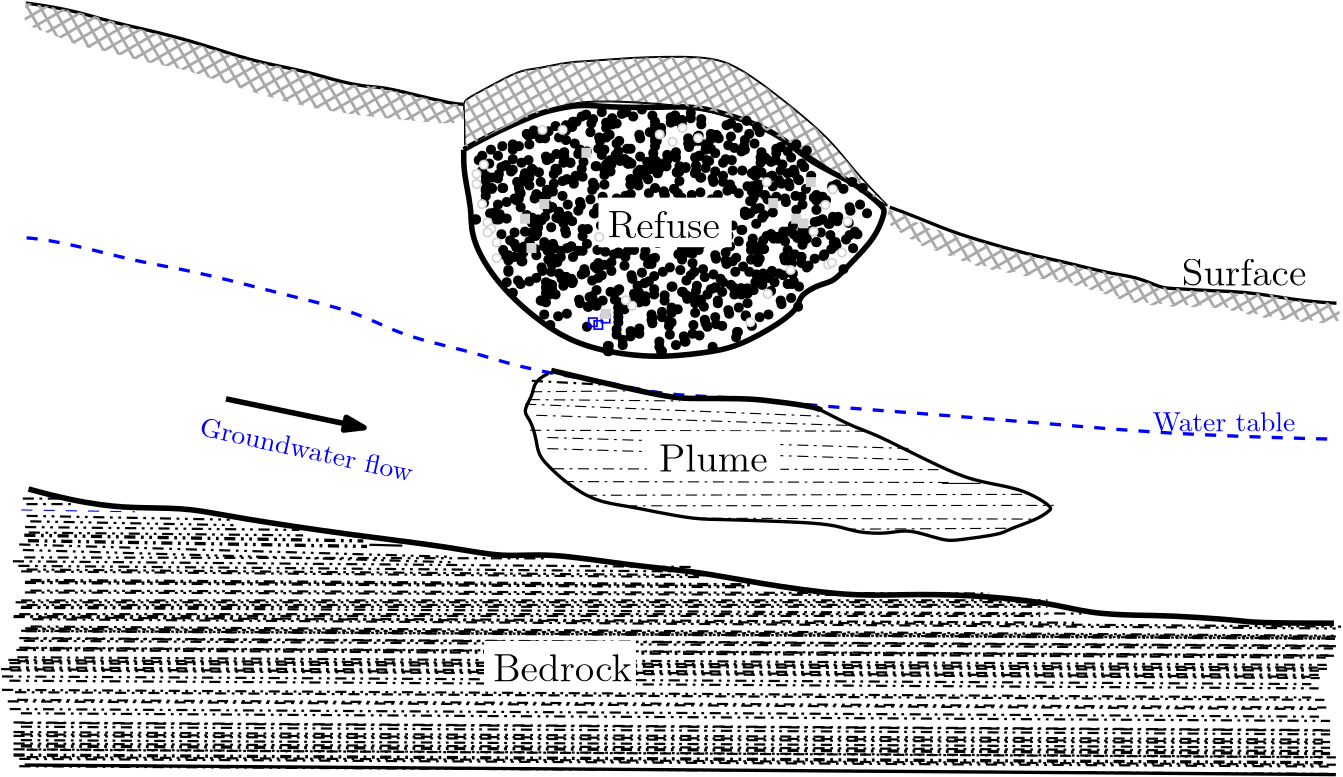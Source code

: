 <?xml version="1.0"?>
<!DOCTYPE ipe SYSTEM "ipe.dtd">
<ipe version="70206" creator="Ipe 7.2.9">
<info created="D:20201211031707" modified="D:20201211033600"/>
<ipestyle name="basic">
<symbol name="arrow/arc(spx)">
<path stroke="sym-stroke" fill="sym-stroke" pen="sym-pen">
0 0 m
-1 0.333 l
-1 -0.333 l
h
</path>
</symbol>
<symbol name="arrow/farc(spx)">
<path stroke="sym-stroke" fill="white" pen="sym-pen">
0 0 m
-1 0.333 l
-1 -0.333 l
h
</path>
</symbol>
<symbol name="arrow/ptarc(spx)">
<path stroke="sym-stroke" fill="sym-stroke" pen="sym-pen">
0 0 m
-1 0.333 l
-0.8 0 l
-1 -0.333 l
h
</path>
</symbol>
<symbol name="arrow/fptarc(spx)">
<path stroke="sym-stroke" fill="white" pen="sym-pen">
0 0 m
-1 0.333 l
-0.8 0 l
-1 -0.333 l
h
</path>
</symbol>
<symbol name="mark/circle(sx)" transformations="translations">
<path fill="sym-stroke">
0.6 0 0 0.6 0 0 e
0.4 0 0 0.4 0 0 e
</path>
</symbol>
<symbol name="mark/disk(sx)" transformations="translations">
<path fill="sym-stroke">
0.6 0 0 0.6 0 0 e
</path>
</symbol>
<symbol name="mark/fdisk(sfx)" transformations="translations">
<group>
<path fill="sym-fill">
0.5 0 0 0.5 0 0 e
</path>
<path fill="sym-stroke" fillrule="eofill">
0.6 0 0 0.6 0 0 e
0.4 0 0 0.4 0 0 e
</path>
</group>
</symbol>
<symbol name="mark/box(sx)" transformations="translations">
<path fill="sym-stroke" fillrule="eofill">
-0.6 -0.6 m
0.6 -0.6 l
0.6 0.6 l
-0.6 0.6 l
h
-0.4 -0.4 m
0.4 -0.4 l
0.4 0.4 l
-0.4 0.4 l
h
</path>
</symbol>
<symbol name="mark/square(sx)" transformations="translations">
<path fill="sym-stroke">
-0.6 -0.6 m
0.6 -0.6 l
0.6 0.6 l
-0.6 0.6 l
h
</path>
</symbol>
<symbol name="mark/fsquare(sfx)" transformations="translations">
<group>
<path fill="sym-fill">
-0.5 -0.5 m
0.5 -0.5 l
0.5 0.5 l
-0.5 0.5 l
h
</path>
<path fill="sym-stroke" fillrule="eofill">
-0.6 -0.6 m
0.6 -0.6 l
0.6 0.6 l
-0.6 0.6 l
h
-0.4 -0.4 m
0.4 -0.4 l
0.4 0.4 l
-0.4 0.4 l
h
</path>
</group>
</symbol>
<symbol name="mark/cross(sx)" transformations="translations">
<group>
<path fill="sym-stroke">
-0.43 -0.57 m
0.57 0.43 l
0.43 0.57 l
-0.57 -0.43 l
h
</path>
<path fill="sym-stroke">
-0.43 0.57 m
0.57 -0.43 l
0.43 -0.57 l
-0.57 0.43 l
h
</path>
</group>
</symbol>
<symbol name="arrow/fnormal(spx)">
<path stroke="sym-stroke" fill="white" pen="sym-pen">
0 0 m
-1 0.333 l
-1 -0.333 l
h
</path>
</symbol>
<symbol name="arrow/pointed(spx)">
<path stroke="sym-stroke" fill="sym-stroke" pen="sym-pen">
0 0 m
-1 0.333 l
-0.8 0 l
-1 -0.333 l
h
</path>
</symbol>
<symbol name="arrow/fpointed(spx)">
<path stroke="sym-stroke" fill="white" pen="sym-pen">
0 0 m
-1 0.333 l
-0.8 0 l
-1 -0.333 l
h
</path>
</symbol>
<symbol name="arrow/linear(spx)">
<path stroke="sym-stroke" pen="sym-pen">
-1 0.333 m
0 0 l
-1 -0.333 l
</path>
</symbol>
<symbol name="arrow/fdouble(spx)">
<path stroke="sym-stroke" fill="white" pen="sym-pen">
0 0 m
-1 0.333 l
-1 -0.333 l
h
-1 0 m
-2 0.333 l
-2 -0.333 l
h
</path>
</symbol>
<symbol name="arrow/double(spx)">
<path stroke="sym-stroke" fill="sym-stroke" pen="sym-pen">
0 0 m
-1 0.333 l
-1 -0.333 l
h
-1 0 m
-2 0.333 l
-2 -0.333 l
h
</path>
</symbol>
<pen name="heavier" value="0.8"/>
<pen name="fat" value="1.2"/>
<pen name="ultrafat" value="2"/>
<symbolsize name="large" value="5"/>
<symbolsize name="small" value="2"/>
<symbolsize name="tiny" value="1.1"/>
<arrowsize name="large" value="10"/>
<arrowsize name="small" value="5"/>
<arrowsize name="tiny" value="3"/>
<color name="red" value="1 0 0"/>
<color name="green" value="0 1 0"/>
<color name="blue" value="0 0 1"/>
<color name="yellow" value="1 1 0"/>
<color name="orange" value="1 0.647 0"/>
<color name="gold" value="1 0.843 0"/>
<color name="purple" value="0.627 0.125 0.941"/>
<color name="gray" value="0.745"/>
<color name="brown" value="0.647 0.165 0.165"/>
<color name="navy" value="0 0 0.502"/>
<color name="pink" value="1 0.753 0.796"/>
<color name="seagreen" value="0.18 0.545 0.341"/>
<color name="turquoise" value="0.251 0.878 0.816"/>
<color name="violet" value="0.933 0.51 0.933"/>
<color name="darkblue" value="0 0 0.545"/>
<color name="darkcyan" value="0 0.545 0.545"/>
<color name="darkgray" value="0.663"/>
<color name="darkgreen" value="0 0.392 0"/>
<color name="darkmagenta" value="0.545 0 0.545"/>
<color name="darkorange" value="1 0.549 0"/>
<color name="darkred" value="0.545 0 0"/>
<color name="lightblue" value="0.678 0.847 0.902"/>
<color name="lightcyan" value="0.878 1 1"/>
<color name="lightgray" value="0.827"/>
<color name="lightgreen" value="0.565 0.933 0.565"/>
<color name="lightyellow" value="1 1 0.878"/>
<dashstyle name="dashed" value="[4] 0"/>
<dashstyle name="dotted" value="[1 3] 0"/>
<dashstyle name="dash dotted" value="[4 2 1 2] 0"/>
<dashstyle name="dash dot dotted" value="[4 2 1 2 1 2] 0"/>
<textsize name="large" value="\large"/>
<textsize name="Large" value="\Large"/>
<textsize name="LARGE" value="\LARGE"/>
<textsize name="huge" value="\huge"/>
<textsize name="Huge" value="\Huge"/>
<textsize name="small" value="\small"/>
<textsize name="footnote" value="\footnotesize"/>
<textsize name="tiny" value="\tiny"/>
<textstyle name="center" begin="\begin{center}" end="\end{center}"/>
<textstyle name="itemize" begin="\begin{itemize}" end="\end{itemize}"/>
<textstyle name="item" begin="\begin{itemize}\item{}" end="\end{itemize}"/>
<gridsize name="4 pts" value="4"/>
<gridsize name="8 pts (~3 mm)" value="8"/>
<gridsize name="16 pts (~6 mm)" value="16"/>
<gridsize name="32 pts (~12 mm)" value="32"/>
<gridsize name="10 pts (~3.5 mm)" value="10"/>
<gridsize name="20 pts (~7 mm)" value="20"/>
<gridsize name="14 pts (~5 mm)" value="14"/>
<gridsize name="28 pts (~10 mm)" value="28"/>
<gridsize name="56 pts (~20 mm)" value="56"/>
<anglesize name="90 deg" value="90"/>
<anglesize name="60 deg" value="60"/>
<anglesize name="45 deg" value="45"/>
<anglesize name="30 deg" value="30"/>
<anglesize name="22.5 deg" value="22.5"/>
<opacity name="10%" value="0.1"/>
<opacity name="30%" value="0.3"/>
<opacity name="50%" value="0.5"/>
<opacity name="75%" value="0.75"/>
<tiling name="falling" angle="-60" step="4" width="1"/>
<tiling name="rising" angle="30" step="4" width="1"/>
</ipestyle>
<page>
<layer name="alpha"/>
<view layers="alpha" active="alpha"/>
<path layer="alpha" stroke="black" pen="ultrafat">
73.22 533.459 m
95.303 527.248
117.386 526.558
131.188 526.558
147.75 523.107
189.156 516.896
224.35 512.756
244.363 508.615
259.545 510.685
289.909 505.855
314.062 503.785
334.765 499.644
367.889 494.813
387.212 495.503
410.675 495.503
440.349 492.743
454.841 488.603
473.474 487.912
483.825 487.912
504.528 486.532
510.738 485.842
517.639 485.152
543.173 485.152 c
</path>
<path stroke="black" pen="fat">
71.8399 434.085 m
543.863 430.635 l
</path>
<path stroke="blue" dash="dashed" pen="fat">
72.53 623.861 m
82.8813 623.171
110.485 615.579
124.287 613.509
145.68 608.679
166.382 603.158
192.606 596.947
207.098 588.666
231.941 583.145
246.433 578.315
265.756 574.174
281.628 572.104
300.95 567.273
325.104 566.583
345.806 564.513
360.988 563.132
389.282 561.062
441.729 556.922
487.965 552.781
540.412 551.401
543.863 551.401 c
</path>
<path stroke="black" dash="dash dot dotted" pen="heavier">
72.53 439.606 m
543.863 436.846 l
</path>
<path matrix="1 0 0 1 -2.07044 1.37999" stroke="black" dash="dash dot dotted" pen="fat">
72.53 439.606 m
543.863 436.846 l
</path>
<path matrix="1 0 0 1 -2.07044 3.45027" stroke="black" dash="dash dot dotted" pen="heavier">
72.53 439.606 m
543.863 436.846 l
</path>
<path matrix="1 0 0 1 -2.07044 5.52054" stroke="black" dash="dash dot dotted" pen="heavier">
72.53 439.606 m
543.863 436.846 l
</path>
<path matrix="1 0 0 1 -2.07044 8.28091" stroke="black" dash="dash dot dotted" pen="heavier">
72.53 439.606 m
543.863 436.846 l
</path>
<path matrix="1 0 0 1 -2.07044 9.6611" stroke="black" dash="dash dot dotted" pen="heavier">
72.53 439.606 m
543.863 436.846 l
</path>
<path matrix="1 0 0 1 -2.07044 13.1116" stroke="black" dash="dash dot dotted" pen="heavier">
72.53 439.606 m
543.863 436.846 l
</path>
<path matrix="1 0 0 1 -3.45063 17.9422" stroke="black" dash="dash dot dotted" pen="heavier">
72.53 439.606 m
543.863 436.846 l
</path>
<path matrix="1 0 0 1 -4.14072 20.7026" stroke="black" dash="dash dot dotted" pen="heavier">
72.53 439.606 m
543.863 436.846 l
</path>
<path matrix="1 0 0 1 -6.21089 24.8428" stroke="black" dash="dash dot dotted" pen="heavier">
72.53 439.606 m
543.863 436.846 l
</path>
<path matrix="1 0 0 1 -6.21089 29.6734" stroke="black" dash="dash dot dotted" pen="heavier">
72.53 439.606 m
543.863 436.846 l
</path>
<path matrix="1 0 0 1 -0.690149 36.5744" stroke="black" dash="dash dot dotted" pen="heavier">
72.53 439.606 m
543.863 436.846 l
</path>
<path matrix="1 0 0 1 -0.00005641 40.0248" stroke="black" dash="dash dot dotted" pen="heavier">
72.53 439.606 m
543.863 436.846 l
</path>
<path matrix="1 0 0 1 -0.00005641 43.4753" stroke="black" dash="dash dot dotted" pen="heavier">
72.53 439.606 m
543.863 436.846 l
</path>
<path matrix="0.995161 0.00867416 -0.0234566 2.69111 14.7797 -696.409" stroke="black" dash="dash dot dotted" pen="heavier">
72.53 439.606 m
543.863 436.846 l
</path>
<path matrix="0.810015 0 0 0.750012 11.7093 160.962" stroke="black" dash="dash dot dotted" pen="heavier">
72.53 439.606 m
543.863 436.846 l
</path>
<path matrix="0.732193 0 0 0.374888 20.804 332.08" stroke="black" dash="dash dot dotted" pen="heavier">
72.53 439.606 m
543.863 436.846 l
</path>
<path matrix="0.551749 0 0 0.562552 33.8916 253.205" stroke="black" dash="dash dot dotted" pen="fat">
72.53 439.606 m
543.863 436.846 l
</path>
<path matrix="0.51971 0 0 0.750012 34.8352 174.764" stroke="black" dash="dash dot dotted" pen="heavier">
72.53 439.606 m
543.863 436.846 l
</path>
<path matrix="0.401072 0 0 0.128855 42.606 452.184" stroke="black" dash="dash dot dotted" pen="heavier">
72.53 439.606 m
543.863 436.846 l
</path>
<path matrix="0.258961 0 0 0.750012 52.9132 187.12" stroke="black" dash="dash dot dotted" pen="fat">
72.53 439.606 m
543.863 436.846 l
</path>
<path stroke="black" dash="dash dot dotted" pen="heavier">
72.53 523.797 m
145.68 522.417 l
</path>
<path stroke="black" dash="dash dotted" pen="heavier">
71.1498 530.008 m
87.712 530.008 l
</path>
<path stroke="black" pen="ultrafat" arrow="normal/normal">
144.3 565.893 m
193.986 555.541 l
</path>
<path stroke="black" pen="ultrafat">
229.871 655.605 m
239.532 661.126
255.404 668.026
259.545 669.407
271.967 672.167
281.628 670.787
301.641 670.787
314.752 671.477
332.005 665.956
336.835 663.886
345.116 659.745
354.778 650.774
370.65 643.873
381.001 634.902
381.691 633.522
378.241 623.861
368.579 614.199
363.059 607.988
358.228 607.298
350.637 603.158
350.637 599.017
344.426 593.497
328.554 584.525
316.823 582.455
297.5 580.385
274.727 583.835
259.545 591.426
241.603 607.298
232.631 623.171
232.631 632.142
231.941 637.662
229.871 648.014
229.871 652.154
229.871 655.605 c
</path>
<path stroke="black" fill="darkgray" tiling="rising">
230.281 657.2 m
230.281 665.052
229.967 671.334
229.653 673.219
238.134 677.616
250.07 684.213
256.352 684.527
267.032 687.04
275.513 687.354
290.59 688.61
302.526 688.924
313.834 688.924
323.571 687.668
332.68 682.642
345.558 672.905
361.892 659.398
371.001 647.148
382.309 635.526
382.309 635.526
382.309 634.898
367.232 644.635
350.898 655.943
330.795 666.309
312.891 670.706
297.186 672.277
277.083 673.219
264.519 671.648
245.987 664.11
231.224 656.257
231.224 656.257 c
</path>
<path matrix="1 0 0 1 0.00008148 0.313755" stroke="black" fill="darkgray" tiling="falling">
230.281 657.2 m
230.281 665.052
229.967 671.334
229.653 673.219
238.134 677.616
250.07 684.213
256.352 684.527
267.032 687.04
275.513 687.354
290.59 688.61
302.526 688.924
313.834 688.924
323.571 687.668
332.68 682.642
345.558 672.905
361.892 659.398
371.001 647.148
382.309 635.526
382.309 635.526
382.309 634.898
367.232 644.635
350.898 655.943
330.795 666.309
312.891 670.706
297.186 672.277
277.083 673.219
264.519 671.648
245.987 664.11
231.224 656.257
231.224 656.257 c
</path>
<path stroke="black" pen="fat">
72.2856 708.399 m
87.0486 706.514
100.241 702.117
116.575 698.662
134.793 693.95
153.953 687.354
171.857 684.213
182.851 680.758
194.159 678.245
200.755 678.245
213.319 675.104
226.512 671.963
229.653 671.963 c
</path>
<path stroke="black" pen="fat">
383.251 634.898 m
388.905 633.013
402.726 627.045
414.348 623.276
432.88 617.936
446.701 615.109
462.092 611.026
472.771 609.769
480.938 605.686
485.964 605.686
498.842 604.744
514.548 604.43
531.509 600.974
544.074 600.346 c
</path>
<use name="mark/disk(sx)" pos="251.64 645.892" size="normal" stroke="black"/>
<use name="mark/disk(sx)" pos="278.339 655.943" size="normal" stroke="black"/>
<use name="mark/disk(sx)" pos="268.288 650.917" size="normal" stroke="black"/>
<use name="mark/disk(sx)" pos="265.775 653.116" size="normal" stroke="black"/>
<use name="mark/disk(sx)" pos="269.859 657.828" size="normal" stroke="black"/>
<use name="mark/disk(sx)" pos="285.878 658.77" size="normal" stroke="black"/>
<use name="mark/disk(sx)" pos="289.961 655.943" size="normal" stroke="black"/>
<use name="mark/disk(sx)" pos="286.192 651.86" size="normal" stroke="black"/>
<use name="mark/disk(sx)" pos="282.109 651.232" size="normal" stroke="black"/>
<use name="mark/disk(sx)" pos="272.371 648.719" size="normal" stroke="black"/>
<use name="mark/disk(sx)" pos="270.173 645.892" size="normal" stroke="black"/>
<use name="mark/disk(sx)" pos="265.461 638.981" size="normal" stroke="black"/>
<use name="mark/disk(sx)" pos="260.121 634.27" size="normal" stroke="black"/>
<use name="mark/disk(sx)" pos="257.608 638.667" size="normal" stroke="black"/>
<use name="mark/disk(sx)" pos="266.089 653.116" size="normal" stroke="black"/>
<use name="mark/disk(sx)" pos="261.064 652.488" size="normal" stroke="black"/>
<use name="mark/disk(sx)" pos="256.98 647.462" size="normal" stroke="black"/>
<use name="mark/disk(sx)" pos="253.525 645.578" size="normal" stroke="black"/>
<use name="mark/disk(sx)" pos="251.64 644.321" size="normal" stroke="black"/>
<use name="mark/disk(sx)" pos="249.756 638.039" size="normal" stroke="black"/>
<use name="mark/disk(sx)" pos="250.384 634.898" size="normal" stroke="black"/>
<use name="mark/disk(sx)" pos="248.185 625.789" size="normal" stroke="black"/>
<use name="mark/disk(sx)" pos="248.185 621.706" size="normal" stroke="black"/>
<use name="mark/disk(sx)" pos="248.813 620.449" size="normal" stroke="black"/>
<use name="mark/disk(sx)" pos="251.012 618.25" size="normal" stroke="black"/>
<use name="mark/disk(sx)" pos="260.435 616.052" size="normal" stroke="black"/>
<use name="mark/disk(sx)" pos="260.435 616.052" size="normal" stroke="black"/>
<use name="mark/disk(sx)" pos="260.121 619.193" size="normal" stroke="black"/>
<use name="mark/disk(sx)" pos="255.41 638.039" size="normal" stroke="black"/>
<use name="mark/disk(sx)" pos="250.384 639.924" size="normal" stroke="black"/>
<use name="mark/disk(sx)" pos="248.185 638.039" size="normal" stroke="black"/>
<use name="mark/disk(sx)" pos="239.076 650.603" size="normal" stroke="black"/>
<use name="mark/disk(sx)" pos="242.217 653.43" size="normal" stroke="black"/>
<use name="mark/disk(sx)" pos="253.525 657.514" size="normal" stroke="black"/>
<use name="mark/disk(sx)" pos="259.179 659.712" size="normal" stroke="black"/>
<use name="mark/disk(sx)" pos="284.936 665.052" size="normal" stroke="black"/>
<use name="mark/disk(sx)" pos="298.756 665.68" size="normal" stroke="black"/>
<use name="mark/disk(sx)" pos="320.744 660.969" size="normal" stroke="black"/>
<use name="mark/disk(sx)" pos="325.141 657.2" size="normal" stroke="black"/>
<use name="mark/disk(sx)" pos="330.167 648.09" size="normal" stroke="black"/>
<use name="mark/disk(sx)" pos="333.622 642.437" size="normal" stroke="black"/>
<use name="mark/disk(sx)" pos="333.622 640.552" size="normal" stroke="black"/>
<use name="mark/disk(sx)" pos="333.622 637.097" size="normal" stroke="black"/>
<use name="mark/disk(sx)" pos="332.994 632.699" size="normal" stroke="black"/>
<use name="mark/disk(sx)" pos="330.167 626.731" size="normal" stroke="black"/>
<use name="mark/disk(sx)" pos="329.853 626.731" size="normal" stroke="black"/>
<use name="mark/disk(sx)" pos="307.237 622.962" size="normal" stroke="black"/>
<use name="mark/disk(sx)" pos="295.301 619.193" size="normal" stroke="black"/>
<use name="mark/disk(sx)" pos="287.763 617.936" size="normal" stroke="black"/>
<use name="mark/disk(sx)" pos="268.916 629.872" size="normal" stroke="black"/>
<use name="mark/disk(sx)" pos="273 651.232" size="normal" stroke="black"/>
<use name="mark/disk(sx)" pos="283.051 650.289" size="normal" stroke="black"/>
<use name="mark/disk(sx)" pos="313.205 647.148" size="normal" stroke="black"/>
<use name="mark/disk(sx)" pos="313.205 647.148" size="normal" stroke="black"/>
<use name="mark/disk(sx)" pos="289.019 650.603" size="normal" stroke="black"/>
<use name="mark/disk(sx)" pos="289.019 650.603" size="normal" stroke="black"/>
<use name="mark/disk(sx)" pos="281.166 650.289" size="normal" stroke="black"/>
<use name="mark/disk(sx)" pos="270.173 646.206" size="normal" stroke="black"/>
<use name="mark/disk(sx)" pos="292.474 647.462" size="normal" stroke="black"/>
<use name="mark/disk(sx)" pos="309.75 649.347" size="normal" stroke="black"/>
<use name="mark/disk(sx)" pos="316.975 649.033" size="normal" stroke="black"/>
<use name="mark/disk(sx)" pos="326.712 648.09" size="normal" stroke="black"/>
<use name="mark/disk(sx)" pos="335.821 641.808" size="normal" stroke="black"/>
<use name="mark/disk(sx)" pos="344.93 626.103" size="normal" stroke="black"/>
<use name="mark/disk(sx)" pos="344.93 625.475" size="normal" stroke="black"/>
<use name="mark/disk(sx)" pos="337.706 622.962" size="normal" stroke="black"/>
<use name="mark/disk(sx)" pos="325.77 620.763" size="normal" stroke="black"/>
<use name="mark/disk(sx)" pos="253.211 651.86" size="normal" stroke="black"/>
<use name="mark/disk(sx)" pos="242.531 646.834" size="normal" stroke="black"/>
<use name="mark/disk(sx)" pos="242.217 645.264" size="normal" stroke="black"/>
<use name="mark/disk(sx)" pos="248.813 637.411" size="normal" stroke="black"/>
<use name="mark/disk(sx)" pos="263.262 631.129" size="normal" stroke="black"/>
<use name="mark/disk(sx)" pos="279.282 628.302" size="normal" stroke="black"/>
<use name="mark/disk(sx)" pos="284.936 625.475" size="normal" stroke="black"/>
<use name="mark/disk(sx)" pos="287.763 613.853" size="normal" stroke="black"/>
<use name="mark/disk(sx)" pos="283.051 611.968" size="normal" stroke="black"/>
<use name="mark/disk(sx)" pos="268.602 609.141" size="normal" stroke="black"/>
<use name="mark/disk(sx)" pos="264.833 616.994" size="normal" stroke="black"/>
<use name="mark/disk(sx)" pos="264.833 619.193" size="normal" stroke="black"/>
<use name="mark/disk(sx)" pos="265.775 629.244" size="normal" stroke="black"/>
<use name="mark/disk(sx)" pos="265.775 631.443" size="normal" stroke="black"/>
<use name="mark/disk(sx)" pos="257.923 630.186" size="normal" stroke="black"/>
<use name="mark/disk(sx)" pos="256.666 627.674" size="normal" stroke="black"/>
<use name="mark/disk(sx)" pos="255.724 624.532" size="normal" stroke="black"/>
<use name="mark/disk(sx)" pos="253.525 622.648" size="normal" stroke="black"/>
<use name="mark/disk(sx)" pos="245.358 630.815" size="normal" stroke="black"/>
<use name="mark/disk(sx)" pos="240.018 641.494" size="normal" stroke="black"/>
<use name="mark/disk(sx)" pos="240.018 641.808" size="normal" stroke="black"/>
<use name="mark/disk(sx)" pos="242.845 632.385" size="normal" stroke="black"/>
<use name="mark/disk(sx)" pos="242.531 630.5" size="normal" stroke="black"/>
<use name="mark/disk(sx)" pos="246.615 622.962" size="normal" stroke="black"/>
<use name="mark/disk(sx)" pos="251.326 618.564" size="normal" stroke="black"/>
<use name="mark/disk(sx)" pos="256.038 609.455" size="normal" stroke="black"/>
<use name="mark/disk(sx)" pos="261.692 606.943" size="normal" stroke="black"/>
<use name="mark/disk(sx)" pos="276.769 600.974" size="normal" stroke="black"/>
<use name="mark/disk(sx)" pos="284.308 601.603" size="normal" stroke="black"/>
<use name="mark/disk(sx)" pos="310.064 603.173" size="normal" stroke="black"/>
<use name="mark/disk(sx)" pos="313.519 604.744" size="normal" stroke="black"/>
<use name="mark/disk(sx)" pos="322.314 609.141" size="normal" stroke="black"/>
<use name="mark/disk(sx)" pos="327.654 611.654" size="normal" stroke="black"/>
<use name="mark/disk(sx)" pos="336.449 616.366" size="normal" stroke="black"/>
<use name="mark/disk(sx)" pos="348.385 628.302" size="normal" stroke="black"/>
<use name="mark/disk(sx)" pos="351.84 635.84" size="normal" stroke="black"/>
<use name="mark/disk(sx)" pos="340.847 646.206" size="normal" stroke="black"/>
<use name="mark/disk(sx)" pos="340.847 646.206" size="normal" stroke="black"/>
<use name="mark/disk(sx)" pos="360.321 637.411" size="normal" stroke="black"/>
<use name="mark/disk(sx)" pos="362.834 631.443" size="normal" stroke="black"/>
<use name="mark/disk(sx)" pos="370.687 626.103" size="normal" stroke="black"/>
<use name="mark/disk(sx)" pos="368.802 624.847" size="normal" stroke="black"/>
<use name="mark/disk(sx)" pos="350.27 623.904" size="normal" stroke="black"/>
<use name="mark/disk(sx)" pos="346.501 619.507" size="normal" stroke="black"/>
<use name="mark/disk(sx)" pos="346.501 607.257" size="normal" stroke="black"/>
<use name="mark/disk(sx)" pos="340.533 604.744" size="normal" stroke="black"/>
<use name="mark/disk(sx)" pos="329.853 603.487" size="normal" stroke="black"/>
<use name="mark/disk(sx)" pos="327.34 603.487" size="normal" stroke="black"/>
<use name="mark/disk(sx)" pos="321.372 600.346" size="normal" stroke="black"/>
<use name="mark/disk(sx)" pos="316.346 599.09" size="normal" stroke="black"/>
<use name="mark/disk(sx)" pos="307.237 617.936" size="normal" stroke="black"/>
<use name="mark/disk(sx)" pos="307.237 617.936" size="normal" stroke="black"/>
<use name="mark/disk(sx)" pos="298.756 616.68" size="normal" stroke="black"/>
<use name="mark/disk(sx)" pos="297.814 616.366" size="normal" stroke="black"/>
<use name="mark/disk(sx)" pos="297.5 614.481" size="normal" stroke="black"/>
<use name="mark/disk(sx)" pos="257.608 644.007" size="normal" stroke="black"/>
<use name="mark/disk(sx)" pos="262.32 646.834" size="normal" stroke="black"/>
<use name="mark/disk(sx)" pos="263.576 648.09" size="normal" stroke="black"/>
<use name="mark/disk(sx)" pos="271.743 655.629" size="normal" stroke="black"/>
<use name="mark/disk(sx)" pos="275.513 661.911" size="normal" stroke="black"/>
<use name="mark/disk(sx)" pos="275.827 665.052" size="normal" stroke="black"/>
<use name="mark/disk(sx)" pos="270.487 665.68" size="normal" stroke="black"/>
<use name="mark/disk(sx)" pos="269.23 665.68" size="normal" stroke="black"/>
<use name="mark/disk(sx)" pos="262.948 664.11" size="normal" stroke="black"/>
<use name="mark/disk(sx)" pos="255.096 662.539" size="normal" stroke="black"/>
<use name="mark/disk(sx)" pos="252.583 661.283" size="normal" stroke="black"/>
<use name="mark/disk(sx)" pos="243.788 656.885" size="normal" stroke="black"/>
<use name="mark/disk(sx)" pos="239.704 655.629" size="normal" stroke="black"/>
<use name="mark/disk(sx)" pos="236.563 653.43" size="normal" stroke="black"/>
<use name="mark/disk(sx)" pos="235.307 651.86" size="normal" stroke="black"/>
<use name="mark/disk(sx)" pos="236.563 648.09" size="normal" stroke="black"/>
<use name="mark/disk(sx)" pos="237.82 641.494" size="normal" stroke="black"/>
<use name="mark/disk(sx)" pos="237.82 638.981" size="normal" stroke="black"/>
<use name="mark/disk(sx)" pos="240.961 633.013" size="normal" stroke="black"/>
<use name="mark/disk(sx)" pos="241.589 630.5" size="normal" stroke="black"/>
<use name="mark/disk(sx)" pos="243.474 625.161" size="normal" stroke="black"/>
<use name="mark/disk(sx)" pos="244.102 619.507" size="normal" stroke="black"/>
<use name="mark/disk(sx)" pos="244.73 617.622" size="normal" stroke="black"/>
<use name="mark/disk(sx)" pos="245.987 611.654" size="normal" stroke="black"/>
<use name="mark/disk(sx)" pos="249.442 608.513" size="normal" stroke="black"/>
<use name="mark/disk(sx)" pos="259.493 607.885" size="normal" stroke="black"/>
<use name="mark/disk(sx)" pos="272.686 619.193" size="normal" stroke="black"/>
<use name="mark/disk(sx)" pos="272.686 627.045" size="normal" stroke="black"/>
<use name="mark/disk(sx)" pos="276.141 641.18" size="normal" stroke="black"/>
<use name="mark/disk(sx)" pos="277.083 642.437" size="normal" stroke="black"/>
<use name="mark/disk(sx)" pos="299.071 651.546" size="normal" stroke="black"/>
<use name="mark/disk(sx)" pos="312.263 658.456" size="normal" stroke="black"/>
<use name="mark/disk(sx)" pos="314.148 660.341" size="normal" stroke="black"/>
<use name="mark/disk(sx)" pos="327.34 656.257" size="normal" stroke="black"/>
<use name="mark/disk(sx)" pos="329.853 655.001" size="normal" stroke="black"/>
<use name="mark/disk(sx)" pos="339.276 645.578" size="normal" stroke="black"/>
<use name="mark/disk(sx)" pos="345.558 638.039" size="normal" stroke="black"/>
<use name="mark/disk(sx)" pos="345.872 636.783" size="normal" stroke="black"/>
<use name="mark/disk(sx)" pos="341.161 633.013" size="normal" stroke="black"/>
<use name="mark/disk(sx)" pos="338.02 632.071" size="normal" stroke="black"/>
<use name="mark/disk(sx)" pos="335.193 628.93" size="normal" stroke="black"/>
<use name="mark/disk(sx)" pos="321.372 625.161" size="normal" stroke="black"/>
<use name="mark/disk(sx)" pos="314.776 621.077" size="normal" stroke="black"/>
<use name="mark/disk(sx)" pos="311.007 618.564" size="normal" stroke="black"/>
<use name="mark/disk(sx)" pos="308.494 616.052" size="normal" stroke="black"/>
<use name="mark/disk(sx)" pos="304.096 613.225" size="normal" stroke="black"/>
<use name="mark/disk(sx)" pos="301.583 611.654" size="normal" stroke="black"/>
<use name="mark/disk(sx)" pos="298.442 610.084" size="normal" stroke="black"/>
<use name="mark/disk(sx)" pos="294.987 607.571" size="normal" stroke="black"/>
<use name="mark/disk(sx)" pos="292.474 606.628" size="normal" stroke="black"/>
<use name="mark/disk(sx)" pos="285.564 605.058" size="normal" stroke="black"/>
<use name="mark/disk(sx)" pos="285.564 605.058" size="normal" stroke="black"/>
<use name="mark/disk(sx)" pos="285.25 604.744" size="normal" stroke="black"/>
<use name="mark/disk(sx)" pos="263.576 615.109" size="normal" stroke="black"/>
<use name="mark/disk(sx)" pos="262.948 615.109" size="normal" stroke="black"/>
<use name="mark/disk(sx)" pos="251.955 626.103" size="normal" stroke="black"/>
<use name="mark/disk(sx)" pos="323.257 644.007" size="normal" stroke="black"/>
<use name="mark/disk(sx)" pos="321.372 639.295" size="normal" stroke="black"/>
<use name="mark/disk(sx)" pos="321.372 632.385" size="normal" stroke="black"/>
<use name="mark/disk(sx)" pos="317.917 628.616" size="normal" stroke="black"/>
<use name="mark/disk(sx)" pos="299.699 630.5" size="normal" stroke="black"/>
<use name="mark/disk(sx)" pos="296.558 639.924" size="normal" stroke="black"/>
<use name="mark/disk(sx)" pos="293.417 648.405" size="normal" stroke="black"/>
<use name="mark/disk(sx)" pos="289.333 651.232" size="normal" stroke="black"/>
<use name="mark/disk(sx)" pos="284.622 653.744" size="normal" stroke="black"/>
<use name="mark/disk(sx)" pos="279.596 653.744" size="normal" stroke="black"/>
<use name="mark/disk(sx)" pos="300.013 662.225" size="normal" stroke="black"/>
<use name="mark/disk(sx)" pos="321.686 659.712" size="normal" stroke="black"/>
<use name="mark/disk(sx)" pos="331.109 659.084" size="normal" stroke="black"/>
<use name="mark/disk(sx)" pos="338.334 652.802" size="normal" stroke="black"/>
<use name="mark/disk(sx)" pos="346.501 647.148" size="normal" stroke="black"/>
<use name="mark/disk(sx)" pos="350.27 644.949" size="normal" stroke="black"/>
<use name="mark/disk(sx)" pos="355.924 638.353" size="normal" stroke="black"/>
<use name="mark/disk(sx)" pos="356.866 637.411" size="normal" stroke="black"/>
<use name="mark/disk(sx)" pos="354.982 626.417" size="normal" stroke="black"/>
<use name="mark/disk(sx)" pos="356.866 622.334" size="normal" stroke="black"/>
<use name="mark/disk(sx)" pos="356.866 622.334" size="normal" stroke="black"/>
<use name="mark/disk(sx)" pos="359.693 617.936" size="normal" stroke="black"/>
<use name="mark/disk(sx)" pos="362.206 619.821" size="normal" stroke="black"/>
<use name="mark/disk(sx)" pos="363.148 622.334" size="normal" stroke="black"/>
<use name="mark/disk(sx)" pos="361.892 624.847" size="normal" stroke="black"/>
<use name="mark/disk(sx)" pos="349.328 638.981" size="normal" stroke="black"/>
<use name="mark/disk(sx)" pos="343.36 644.635" size="normal" stroke="black"/>
<use name="mark/disk(sx)" pos="343.988 648.09" size="normal" stroke="black"/>
<use name="mark/disk(sx)" pos="342.417 654.373" size="normal" stroke="black"/>
<use name="mark/disk(sx)" pos="336.449 661.911" size="normal" stroke="black"/>
<use name="mark/disk(sx)" pos="332.68 661.283" size="normal" stroke="black"/>
<use name="mark/disk(sx)" pos="326.084 660.341" size="normal" stroke="black"/>
<use matrix="1 0 0 1 -34.8658 19.7885" name="mark/disk(sx)" pos="333.622 642.437" size="normal" stroke="black"/>
<use matrix="1 0 0 1 -34.8658 19.7885" name="mark/disk(sx)" pos="333.622 640.552" size="normal" stroke="black"/>
<use matrix="1 0 0 1 -34.8658 19.7885" name="mark/disk(sx)" pos="333.622 637.097" size="normal" stroke="black"/>
<use matrix="1 0 0 1 -34.8658 19.7885" name="mark/disk(sx)" pos="332.994 632.699" size="normal" stroke="black"/>
<use matrix="1 0 0 1 -34.8658 19.7885" name="mark/disk(sx)" pos="330.167 626.731" size="normal" stroke="black"/>
<use matrix="1 0 0 1 -34.8658 19.7885" name="mark/disk(sx)" pos="329.853 626.731" size="normal" stroke="black"/>
<use matrix="1 0 0 1 -34.8658 19.7885" name="mark/disk(sx)" pos="335.821 641.808" size="normal" stroke="black"/>
<use matrix="1 0 0 1 -34.8658 19.7885" name="mark/disk(sx)" pos="348.385 628.302" size="normal" stroke="black"/>
<use matrix="1 0 0 1 -34.8658 19.7885" name="mark/disk(sx)" pos="351.84 635.84" size="normal" stroke="black"/>
<use matrix="1 0 0 1 -34.8658 19.7885" name="mark/disk(sx)" pos="340.847 646.206" size="normal" stroke="black"/>
<use matrix="1 0 0 1 -34.8658 19.7885" name="mark/disk(sx)" pos="340.847 646.206" size="normal" stroke="black"/>
<use matrix="1 0 0 1 -34.8658 19.7885" name="mark/disk(sx)" pos="339.276 645.578" size="normal" stroke="black"/>
<use matrix="1 0 0 1 -34.8658 19.7885" name="mark/disk(sx)" pos="345.558 638.039" size="normal" stroke="black"/>
<use matrix="1 0 0 1 -34.8658 19.7885" name="mark/disk(sx)" pos="345.872 636.783" size="normal" stroke="black"/>
<use matrix="1 0 0 1 -34.8658 19.7885" name="mark/disk(sx)" pos="341.161 633.013" size="normal" stroke="black"/>
<use matrix="1 0 0 1 -34.8658 19.7885" name="mark/disk(sx)" pos="338.02 632.071" size="normal" stroke="black"/>
<use matrix="1 0 0 1 -34.8658 19.7885" name="mark/disk(sx)" pos="335.193 628.93" size="normal" stroke="black"/>
<use matrix="1 0 0 1 -34.8658 19.7885" name="mark/disk(sx)" pos="346.501 647.148" size="normal" stroke="black"/>
<use matrix="1 0 0 1 -34.8658 19.7885" name="mark/disk(sx)" pos="350.27 644.949" size="normal" stroke="black"/>
<use matrix="1 0 0 1 -34.8658 19.7885" name="mark/disk(sx)" pos="349.328 638.981" size="normal" stroke="black"/>
<use matrix="1 0 0 1 -34.8658 19.7885" name="mark/disk(sx)" pos="343.36 644.635" size="normal" stroke="black"/>
<use matrix="1 0 0 1 -55.2827 -27.6416" name="mark/disk(sx)" pos="333.622 642.437" size="normal" stroke="black"/>
<use matrix="1 0 0 1 -55.2827 -27.6416" name="mark/disk(sx)" pos="333.622 640.552" size="normal" stroke="black"/>
<use matrix="1 0 0 1 -55.2827 -27.6416" name="mark/disk(sx)" pos="333.622 637.097" size="normal" stroke="black"/>
<use matrix="1 0 0 1 -55.2827 -27.6416" name="mark/disk(sx)" pos="332.994 632.699" size="normal" stroke="black"/>
<use matrix="1 0 0 1 -55.2827 -27.6416" name="mark/disk(sx)" pos="330.167 626.731" size="normal" stroke="black"/>
<use matrix="1 0 0 1 -55.2827 -27.6416" name="mark/disk(sx)" pos="329.853 626.731" size="normal" stroke="black"/>
<use matrix="1 0 0 1 -55.2827 -27.6416" name="mark/disk(sx)" pos="335.821 641.808" size="normal" stroke="black"/>
<use matrix="1 0 0 1 -55.2827 -27.6416" name="mark/disk(sx)" pos="348.385 628.302" size="normal" stroke="black"/>
<use matrix="1 0 0 1 -55.2827 -27.6416" name="mark/disk(sx)" pos="351.84 635.84" size="normal" stroke="black"/>
<use matrix="1 0 0 1 -55.2827 -27.6416" name="mark/disk(sx)" pos="340.847 646.206" size="normal" stroke="black"/>
<use matrix="1 0 0 1 -55.2827 -27.6416" name="mark/disk(sx)" pos="340.847 646.206" size="normal" stroke="black"/>
<use matrix="1 0 0 1 -55.2827 -27.6416" name="mark/disk(sx)" pos="339.276 645.578" size="normal" stroke="black"/>
<use matrix="1 0 0 1 -55.2827 -27.6416" name="mark/disk(sx)" pos="345.558 638.039" size="normal" stroke="black"/>
<use matrix="1 0 0 1 -55.2827 -27.6416" name="mark/disk(sx)" pos="345.872 636.783" size="normal" stroke="black"/>
<use matrix="1 0 0 1 -55.2827 -27.6416" name="mark/disk(sx)" pos="341.161 633.013" size="normal" stroke="black"/>
<use matrix="1 0 0 1 -55.2827 -27.6416" name="mark/disk(sx)" pos="338.02 632.071" size="normal" stroke="black"/>
<use matrix="1 0 0 1 -55.2827 -27.6416" name="mark/disk(sx)" pos="335.193 628.93" size="normal" stroke="black"/>
<use matrix="1 0 0 1 -55.2827 -27.6416" name="mark/disk(sx)" pos="346.501 647.148" size="normal" stroke="black"/>
<use matrix="1 0 0 1 -55.2827 -27.6416" name="mark/disk(sx)" pos="350.27 644.949" size="normal" stroke="black"/>
<use matrix="1 0 0 1 -55.2827 -27.6416" name="mark/disk(sx)" pos="349.328 638.981" size="normal" stroke="black"/>
<use matrix="1 0 0 1 -55.2827 -27.6416" name="mark/disk(sx)" pos="343.36 644.635" size="normal" stroke="black"/>
<use matrix="1 0 0 1 -21.3592 -22.3018" name="mark/disk(sx)" pos="333.622 642.437" size="normal" stroke="black"/>
<use matrix="1 0 0 1 -21.3592 -22.3018" name="mark/disk(sx)" pos="333.622 640.552" size="normal" stroke="black"/>
<use matrix="1 0 0 1 -21.3592 -22.3018" name="mark/disk(sx)" pos="333.622 637.097" size="normal" stroke="black"/>
<use matrix="1 0 0 1 -21.3592 -22.3018" name="mark/disk(sx)" pos="332.994 632.699" size="normal" stroke="black"/>
<use matrix="1 0 0 1 -21.3592 -22.3018" name="mark/disk(sx)" pos="330.167 626.731" size="normal" stroke="black"/>
<use matrix="1 0 0 1 -21.3592 -22.3018" name="mark/disk(sx)" pos="329.853 626.731" size="normal" stroke="black"/>
<use matrix="1 0 0 1 -21.3592 -22.3018" name="mark/disk(sx)" pos="335.821 641.808" size="normal" stroke="black"/>
<use matrix="1 0 0 1 -21.3592 -22.3018" name="mark/disk(sx)" pos="348.385 628.302" size="normal" stroke="black"/>
<use matrix="1 0 0 1 -21.3592 -22.3018" name="mark/disk(sx)" pos="351.84 635.84" size="normal" stroke="black"/>
<use matrix="1 0 0 1 -21.3592 -22.3018" name="mark/disk(sx)" pos="340.847 646.206" size="normal" stroke="black"/>
<use matrix="1 0 0 1 -21.3592 -22.3018" name="mark/disk(sx)" pos="340.847 646.206" size="normal" stroke="black"/>
<use matrix="1 0 0 1 -21.3592 -22.3018" name="mark/disk(sx)" pos="339.276 645.578" size="normal" stroke="black"/>
<use matrix="1 0 0 1 -21.3592 -22.3018" name="mark/disk(sx)" pos="345.558 638.039" size="normal" stroke="black"/>
<use matrix="1 0 0 1 -21.3592 -22.3018" name="mark/disk(sx)" pos="345.872 636.783" size="normal" stroke="black"/>
<use matrix="1 0 0 1 -21.3592 -22.3018" name="mark/disk(sx)" pos="341.161 633.013" size="normal" stroke="black"/>
<use matrix="1 0 0 1 -21.3592 -22.3018" name="mark/disk(sx)" pos="338.02 632.071" size="normal" stroke="black"/>
<use matrix="1 0 0 1 -21.3592 -22.3018" name="mark/disk(sx)" pos="335.193 628.93" size="normal" stroke="black"/>
<use matrix="1 0 0 1 -21.3592 -22.3018" name="mark/disk(sx)" pos="346.501 647.148" size="normal" stroke="black"/>
<use matrix="1 0 0 1 -21.3592 -22.3018" name="mark/disk(sx)" pos="350.27 644.949" size="normal" stroke="black"/>
<use matrix="1 0 0 1 -21.3592 -22.3018" name="mark/disk(sx)" pos="349.328 638.981" size="normal" stroke="black"/>
<use matrix="1 0 0 1 -21.3592 -22.3018" name="mark/disk(sx)" pos="343.36 644.635" size="normal" stroke="black"/>
<use matrix="1 0 0 1 2.19877 -21.9877" name="mark/disk(sx)" pos="333.622 642.437" size="normal" stroke="black"/>
<use matrix="1 0 0 1 2.19877 -21.9877" name="mark/disk(sx)" pos="333.622 640.552" size="normal" stroke="black"/>
<use matrix="1 0 0 1 2.19877 -21.9877" name="mark/disk(sx)" pos="333.622 637.097" size="normal" stroke="black"/>
<use matrix="1 0 0 1 2.19877 -21.9877" name="mark/disk(sx)" pos="332.994 632.699" size="normal" stroke="black"/>
<use matrix="1 0 0 1 2.19877 -21.9877" name="mark/disk(sx)" pos="330.167 626.731" size="normal" stroke="black"/>
<use matrix="1 0 0 1 2.19877 -21.9877" name="mark/disk(sx)" pos="329.853 626.731" size="normal" stroke="black"/>
<use matrix="1 0 0 1 2.19877 -21.9877" name="mark/disk(sx)" pos="335.821 641.808" size="normal" stroke="black"/>
<use matrix="1 0 0 1 2.19877 -21.9877" name="mark/disk(sx)" pos="348.385 628.302" size="normal" stroke="black"/>
<use matrix="1 0 0 1 2.19877 -21.9877" name="mark/disk(sx)" pos="351.84 635.84" size="normal" stroke="black"/>
<use matrix="1 0 0 1 2.19877 -21.9877" name="mark/disk(sx)" pos="340.847 646.206" size="normal" stroke="black"/>
<use matrix="1 0 0 1 2.19877 -21.9877" name="mark/disk(sx)" pos="340.847 646.206" size="normal" stroke="black"/>
<use matrix="1 0 0 1 2.19877 -21.9877" name="mark/disk(sx)" pos="339.276 645.578" size="normal" stroke="black"/>
<use matrix="1 0 0 1 2.19877 -21.9877" name="mark/disk(sx)" pos="345.558 638.039" size="normal" stroke="black"/>
<use matrix="1 0 0 1 2.19877 -21.9877" name="mark/disk(sx)" pos="345.872 636.783" size="normal" stroke="black"/>
<use matrix="1 0 0 1 2.19877 -21.9877" name="mark/disk(sx)" pos="341.161 633.013" size="normal" stroke="black"/>
<use matrix="1 0 0 1 2.19877 -21.9877" name="mark/disk(sx)" pos="338.02 632.071" size="normal" stroke="black"/>
<use matrix="1 0 0 1 2.19877 -21.9877" name="mark/disk(sx)" pos="335.193 628.93" size="normal" stroke="black"/>
<use matrix="1 0 0 1 2.19877 -21.9877" name="mark/disk(sx)" pos="346.501 647.148" size="normal" stroke="black"/>
<use matrix="1 0 0 1 2.19877 -21.9877" name="mark/disk(sx)" pos="350.27 644.949" size="normal" stroke="black"/>
<use matrix="1 0 0 1 2.19877 -21.9877" name="mark/disk(sx)" pos="349.328 638.981" size="normal" stroke="black"/>
<use matrix="1 0 0 1 2.19877 -21.9877" name="mark/disk(sx)" pos="343.36 644.635" size="normal" stroke="black"/>
<use matrix="1 0 0 1 -53.084 5.96783" name="mark/disk(sx)" pos="333.622 642.437" size="normal" stroke="black"/>
<use matrix="1 0 0 1 -53.084 5.96783" name="mark/disk(sx)" pos="333.622 640.552" size="normal" stroke="black"/>
<use matrix="1 0 0 1 -53.084 5.96783" name="mark/disk(sx)" pos="333.622 637.097" size="normal" stroke="black"/>
<use matrix="1 0 0 1 -53.084 5.96783" name="mark/disk(sx)" pos="332.994 632.699" size="normal" stroke="black"/>
<use matrix="1 0 0 1 -53.084 5.96783" name="mark/disk(sx)" pos="330.167 626.731" size="normal" stroke="black"/>
<use matrix="1 0 0 1 -53.084 5.96783" name="mark/disk(sx)" pos="329.853 626.731" size="normal" stroke="black"/>
<use matrix="1 0 0 1 -53.084 5.96783" name="mark/disk(sx)" pos="335.821 641.808" size="normal" stroke="black"/>
<use matrix="1 0 0 1 -53.084 5.96783" name="mark/disk(sx)" pos="348.385 628.302" size="normal" stroke="black"/>
<use matrix="1 0 0 1 -53.084 5.96783" name="mark/disk(sx)" pos="351.84 635.84" size="normal" stroke="black"/>
<use matrix="1 0 0 1 -53.084 5.96783" name="mark/disk(sx)" pos="340.847 646.206" size="normal" stroke="black"/>
<use matrix="1 0 0 1 -53.084 5.96783" name="mark/disk(sx)" pos="340.847 646.206" size="normal" stroke="black"/>
<use matrix="1 0 0 1 -53.084 5.96783" name="mark/disk(sx)" pos="339.276 645.578" size="normal" stroke="black"/>
<use matrix="1 0 0 1 -53.084 5.96783" name="mark/disk(sx)" pos="345.558 638.039" size="normal" stroke="black"/>
<use matrix="1 0 0 1 -53.084 5.96783" name="mark/disk(sx)" pos="345.872 636.783" size="normal" stroke="black"/>
<use matrix="1 0 0 1 -53.084 5.96783" name="mark/disk(sx)" pos="341.161 633.013" size="normal" stroke="black"/>
<use matrix="1 0 0 1 -53.084 5.96783" name="mark/disk(sx)" pos="338.02 632.071" size="normal" stroke="black"/>
<use matrix="1 0 0 1 -53.084 5.96783" name="mark/disk(sx)" pos="335.193 628.93" size="normal" stroke="black"/>
<use matrix="1 0 0 1 -53.084 5.96783" name="mark/disk(sx)" pos="346.501 647.148" size="normal" stroke="black"/>
<use matrix="1 0 0 1 -53.084 5.96783" name="mark/disk(sx)" pos="350.27 644.949" size="normal" stroke="black"/>
<use matrix="1 0 0 1 -53.084 5.96783" name="mark/disk(sx)" pos="349.328 638.981" size="normal" stroke="black"/>
<use matrix="1 0 0 1 -53.084 5.96783" name="mark/disk(sx)" pos="343.36 644.635" size="normal" stroke="black"/>
<use matrix="1 0 0 1 -26.0708 7.22426" name="mark/disk(sx)" pos="333.622 642.437" size="normal" stroke="black"/>
<use matrix="1 0 0 1 -26.0708 7.22426" name="mark/disk(sx)" pos="333.622 640.552" size="normal" stroke="black"/>
<use matrix="1 0 0 1 -26.0708 7.22426" name="mark/disk(sx)" pos="333.622 637.097" size="normal" stroke="black"/>
<use matrix="1 0 0 1 -26.0708 7.22426" name="mark/disk(sx)" pos="332.994 632.699" size="normal" stroke="black"/>
<use matrix="1 0 0 1 -26.0708 7.22426" name="mark/disk(sx)" pos="330.167 626.731" size="normal" stroke="black"/>
<use matrix="1 0 0 1 -26.0708 7.22426" name="mark/disk(sx)" pos="329.853 626.731" size="normal" stroke="black"/>
<use matrix="1 0 0 1 -26.0708 7.22426" name="mark/disk(sx)" pos="335.821 641.808" size="normal" stroke="black"/>
<use matrix="1 0 0 1 -26.0708 7.22426" name="mark/disk(sx)" pos="348.385 628.302" size="normal" stroke="black"/>
<use matrix="1 0 0 1 -26.0708 7.22426" name="mark/disk(sx)" pos="351.84 635.84" size="normal" stroke="black"/>
<use matrix="1 0 0 1 -26.0708 7.22426" name="mark/disk(sx)" pos="340.847 646.206" size="normal" stroke="black"/>
<use matrix="1 0 0 1 -26.0708 7.22426" name="mark/disk(sx)" pos="340.847 646.206" size="normal" stroke="black"/>
<use matrix="1 0 0 1 -26.0708 7.22426" name="mark/disk(sx)" pos="339.276 645.578" size="normal" stroke="black"/>
<use matrix="1 0 0 1 -26.0708 7.22426" name="mark/disk(sx)" pos="345.558 638.039" size="normal" stroke="black"/>
<use matrix="1 0 0 1 -26.0708 7.22426" name="mark/disk(sx)" pos="345.872 636.783" size="normal" stroke="black"/>
<use matrix="1 0 0 1 -26.0708 7.22426" name="mark/disk(sx)" pos="341.161 633.013" size="normal" stroke="black"/>
<use matrix="1 0 0 1 -26.0708 7.22426" name="mark/disk(sx)" pos="338.02 632.071" size="normal" stroke="black"/>
<use matrix="1 0 0 1 -26.0708 7.22426" name="mark/disk(sx)" pos="335.193 628.93" size="normal" stroke="black"/>
<use matrix="1 0 0 1 -26.0708 7.22426" name="mark/disk(sx)" pos="346.501 647.148" size="normal" stroke="black"/>
<use matrix="1 0 0 1 -26.0708 7.22426" name="mark/disk(sx)" pos="350.27 644.949" size="normal" stroke="black"/>
<use matrix="1 0 0 1 -26.0708 7.22426" name="mark/disk(sx)" pos="349.328 638.981" size="normal" stroke="black"/>
<use matrix="1 0 0 1 -26.0708 7.22426" name="mark/disk(sx)" pos="343.36 644.635" size="normal" stroke="black"/>
<use matrix="1 0 0 1 -72.2445 -25.4428" name="mark/disk(sx)" pos="333.622 642.437" size="normal" stroke="black"/>
<use matrix="1 0 0 1 -72.2445 -25.4428" name="mark/disk(sx)" pos="333.622 640.552" size="normal" stroke="black"/>
<use matrix="1 0 0 1 -72.2445 -25.4428" name="mark/disk(sx)" pos="333.622 637.097" size="normal" stroke="black"/>
<use matrix="1 0 0 1 -72.2445 -25.4428" name="mark/disk(sx)" pos="332.994 632.699" size="normal" stroke="black"/>
<use matrix="1 0 0 1 -72.2445 -25.4428" name="mark/disk(sx)" pos="330.167 626.731" size="normal" stroke="black"/>
<use matrix="1 0 0 1 -72.2445 -25.4428" name="mark/disk(sx)" pos="329.853 626.731" size="normal" stroke="black"/>
<use matrix="1 0 0 1 -72.2445 -25.4428" name="mark/disk(sx)" pos="335.821 641.808" size="normal" stroke="black"/>
<use matrix="1 0 0 1 -72.2445 -25.4428" name="mark/disk(sx)" pos="348.385 628.302" size="normal" stroke="black"/>
<use matrix="1 0 0 1 -72.2445 -25.4428" name="mark/disk(sx)" pos="351.84 635.84" size="normal" stroke="black"/>
<use matrix="1 0 0 1 -72.2445 -25.4428" name="mark/disk(sx)" pos="340.847 646.206" size="normal" stroke="black"/>
<use matrix="1 0 0 1 -72.2445 -25.4428" name="mark/disk(sx)" pos="340.847 646.206" size="normal" stroke="black"/>
<use matrix="1 0 0 1 -72.2445 -25.4428" name="mark/disk(sx)" pos="339.276 645.578" size="normal" stroke="black"/>
<use matrix="1 0 0 1 -72.2445 -25.4428" name="mark/disk(sx)" pos="345.558 638.039" size="normal" stroke="black"/>
<use matrix="1 0 0 1 -72.2445 -25.4428" name="mark/disk(sx)" pos="345.872 636.783" size="normal" stroke="black"/>
<use matrix="1 0 0 1 -72.2445 -25.4428" name="mark/disk(sx)" pos="341.161 633.013" size="normal" stroke="black"/>
<use matrix="1 0 0 1 -72.2445 -25.4428" name="mark/disk(sx)" pos="338.02 632.071" size="normal" stroke="black"/>
<use matrix="1 0 0 1 -72.2445 -25.4428" name="mark/disk(sx)" pos="335.193 628.93" size="normal" stroke="black"/>
<use matrix="1 0 0 1 -72.2445 -25.4428" name="mark/disk(sx)" pos="346.501 647.148" size="normal" stroke="black"/>
<use matrix="1 0 0 1 -72.2445 -25.4428" name="mark/disk(sx)" pos="350.27 644.949" size="normal" stroke="black"/>
<use matrix="1 0 0 1 -72.2445 -25.4428" name="mark/disk(sx)" pos="349.328 638.981" size="normal" stroke="black"/>
<use matrix="1 0 0 1 -72.2445 -25.4428" name="mark/disk(sx)" pos="343.36 644.635" size="normal" stroke="black"/>
<use matrix="1 0 0 1 -48.0583 -41.7764" name="mark/disk(sx)" pos="333.622 642.437" size="normal" stroke="black"/>
<use matrix="1 0 0 1 -48.0583 -41.7764" name="mark/disk(sx)" pos="333.622 640.552" size="normal" stroke="black"/>
<use matrix="1 0 0 1 -48.0583 -41.7764" name="mark/disk(sx)" pos="333.622 637.097" size="normal" stroke="black"/>
<use matrix="1 0 0 1 -48.0583 -41.7764" name="mark/disk(sx)" pos="332.994 632.699" size="normal" stroke="black"/>
<use matrix="1 0 0 1 -48.0583 -41.7764" name="mark/disk(sx)" pos="330.167 626.731" size="normal" stroke="black"/>
<use matrix="1 0 0 1 -48.0583 -41.7764" name="mark/disk(sx)" pos="329.853 626.731" size="normal" stroke="black"/>
<use matrix="1 0 0 1 -48.0583 -41.7764" name="mark/disk(sx)" pos="335.821 641.808" size="normal" stroke="black"/>
<use matrix="1 0 0 1 -48.0583 -41.7764" name="mark/disk(sx)" pos="348.385 628.302" size="normal" stroke="black"/>
<use matrix="1 0 0 1 -48.0583 -41.7764" name="mark/disk(sx)" pos="351.84 635.84" size="normal" stroke="black"/>
<use matrix="1 0 0 1 -48.0583 -41.7764" name="mark/disk(sx)" pos="340.847 646.206" size="normal" stroke="black"/>
<use matrix="1 0 0 1 -48.0583 -41.7764" name="mark/disk(sx)" pos="340.847 646.206" size="normal" stroke="black"/>
<use matrix="1 0 0 1 -48.0583 -41.7764" name="mark/disk(sx)" pos="339.276 645.578" size="normal" stroke="black"/>
<use matrix="1 0 0 1 -48.0583 -41.7764" name="mark/disk(sx)" pos="345.558 638.039" size="normal" stroke="black"/>
<use matrix="1 0 0 1 -48.0583 -41.7764" name="mark/disk(sx)" pos="345.872 636.783" size="normal" stroke="black"/>
<use matrix="1 0 0 1 -48.0583 -41.7764" name="mark/disk(sx)" pos="341.161 633.013" size="normal" stroke="black"/>
<use matrix="1 0 0 1 -48.0583 -41.7764" name="mark/disk(sx)" pos="338.02 632.071" size="normal" stroke="black"/>
<use matrix="1 0 0 1 -48.0583 -41.7764" name="mark/disk(sx)" pos="335.193 628.93" size="normal" stroke="black"/>
<use matrix="1 0 0 1 -48.0583 -41.7764" name="mark/disk(sx)" pos="346.501 647.148" size="normal" stroke="black"/>
<use matrix="1 0 0 1 -48.0583 -41.7764" name="mark/disk(sx)" pos="350.27 644.949" size="normal" stroke="black"/>
<use matrix="1 0 0 1 -48.0583 -41.7764" name="mark/disk(sx)" pos="349.328 638.981" size="normal" stroke="black"/>
<use matrix="1 0 0 1 -48.0583 -41.7764" name="mark/disk(sx)" pos="343.36 644.635" size="normal" stroke="black"/>
<use matrix="1 0 0 1 -20.4169 -40.2058" name="mark/disk(sx)" pos="333.622 642.437" size="normal" stroke="black"/>
<use matrix="1 0 0 1 -20.4169 -40.2058" name="mark/disk(sx)" pos="333.622 640.552" size="normal" stroke="black"/>
<use matrix="1 0 0 1 -20.4169 -40.2058" name="mark/disk(sx)" pos="333.622 637.097" size="normal" stroke="black"/>
<use matrix="1 0 0 1 -20.4169 -40.2058" name="mark/disk(sx)" pos="332.994 632.699" size="normal" stroke="black"/>
<use matrix="1 0 0 1 -20.4169 -40.2058" name="mark/disk(sx)" pos="330.167 626.731" size="normal" stroke="black"/>
<use matrix="1 0 0 1 -20.4169 -40.2058" name="mark/disk(sx)" pos="329.853 626.731" size="normal" stroke="black"/>
<use matrix="1 0 0 1 -20.4169 -40.2058" name="mark/disk(sx)" pos="335.821 641.808" size="normal" stroke="black"/>
<use matrix="1 0 0 1 -20.4169 -40.2058" name="mark/disk(sx)" pos="348.385 628.302" size="normal" stroke="black"/>
<use matrix="1 0 0 1 -20.4169 -40.2058" name="mark/disk(sx)" pos="351.84 635.84" size="normal" stroke="black"/>
<use matrix="1 0 0 1 -20.4169 -40.2058" name="mark/disk(sx)" pos="340.847 646.206" size="normal" stroke="black"/>
<use matrix="1 0 0 1 -20.4169 -40.2058" name="mark/disk(sx)" pos="340.847 646.206" size="normal" stroke="black"/>
<use matrix="1 0 0 1 -20.4169 -40.2058" name="mark/disk(sx)" pos="339.276 645.578" size="normal" stroke="black"/>
<use matrix="1 0 0 1 -20.4169 -40.2058" name="mark/disk(sx)" pos="345.558 638.039" size="normal" stroke="black"/>
<use matrix="1 0 0 1 -20.4169 -40.2058" name="mark/disk(sx)" pos="345.872 636.783" size="normal" stroke="black"/>
<use matrix="1 0 0 1 -20.4169 -40.2058" name="mark/disk(sx)" pos="341.161 633.013" size="normal" stroke="black"/>
<use matrix="1 0 0 1 -20.4169 -40.2058" name="mark/disk(sx)" pos="338.02 632.071" size="normal" stroke="black"/>
<use matrix="1 0 0 1 -20.4169 -40.2058" name="mark/disk(sx)" pos="335.193 628.93" size="normal" stroke="black"/>
<use matrix="1 0 0 1 -20.4169 -40.2058" name="mark/disk(sx)" pos="346.501 647.148" size="normal" stroke="black"/>
<use matrix="1 0 0 1 -20.4169 -40.2058" name="mark/disk(sx)" pos="350.27 644.949" size="normal" stroke="black"/>
<use matrix="1 0 0 1 -20.4169 -40.2058" name="mark/disk(sx)" pos="349.328 638.981" size="normal" stroke="black"/>
<use matrix="1 0 0 1 -20.4169 -40.2058" name="mark/disk(sx)" pos="343.36 644.635" size="normal" stroke="black"/>
<use matrix="1 0 0 1 23.2439 -3.14126" name="mark/disk(sx)" pos="333.622 642.437" size="normal" stroke="black"/>
<use matrix="1 0 0 1 23.2439 -3.14126" name="mark/disk(sx)" pos="333.622 640.552" size="normal" stroke="black"/>
<use matrix="1 0 0 1 23.2439 -3.14126" name="mark/disk(sx)" pos="333.622 637.097" size="normal" stroke="black"/>
<use matrix="1 0 0 1 23.2439 -3.14126" name="mark/disk(sx)" pos="332.994 632.699" size="normal" stroke="black"/>
<use matrix="1 0 0 1 23.2439 -3.14126" name="mark/disk(sx)" pos="330.167 626.731" size="normal" stroke="black"/>
<use matrix="1 0 0 1 23.2439 -3.14126" name="mark/disk(sx)" pos="329.853 626.731" size="normal" stroke="black"/>
<use matrix="1 0 0 1 23.2439 -3.14126" name="mark/disk(sx)" pos="335.821 641.808" size="normal" stroke="black"/>
<use matrix="1 0 0 1 23.2439 -3.14126" name="mark/disk(sx)" pos="348.385 628.302" size="normal" stroke="black"/>
<use matrix="1 0 0 1 23.2439 -3.14126" name="mark/disk(sx)" pos="351.84 635.84" size="normal" stroke="black"/>
<use matrix="1 0 0 1 23.2439 -3.14126" name="mark/disk(sx)" pos="340.847 646.206" size="normal" stroke="black"/>
<use matrix="1 0 0 1 23.2439 -3.14126" name="mark/disk(sx)" pos="340.847 646.206" size="normal" stroke="black"/>
<use matrix="1 0 0 1 23.2439 -3.14126" name="mark/disk(sx)" pos="339.276 645.578" size="normal" stroke="black"/>
<use matrix="1 0 0 1 23.2439 -3.14126" name="mark/disk(sx)" pos="345.558 638.039" size="normal" stroke="black"/>
<use matrix="1 0 0 1 23.2439 -3.14126" name="mark/disk(sx)" pos="345.872 636.783" size="normal" stroke="black"/>
<use matrix="1 0 0 1 23.2439 -3.14126" name="mark/disk(sx)" pos="341.161 633.013" size="normal" stroke="black"/>
<use matrix="1 0 0 1 23.2439 -3.14126" name="mark/disk(sx)" pos="338.02 632.071" size="normal" stroke="black"/>
<use matrix="1 0 0 1 23.2439 -3.14126" name="mark/disk(sx)" pos="335.193 628.93" size="normal" stroke="black"/>
<use matrix="1 0 0 1 23.2439 -3.14126" name="mark/disk(sx)" pos="346.501 647.148" size="normal" stroke="black"/>
<use matrix="1 0 0 1 23.2439 -3.14126" name="mark/disk(sx)" pos="350.27 644.949" size="normal" stroke="black"/>
<use matrix="1 0 0 1 23.2439 -3.14126" name="mark/disk(sx)" pos="349.328 638.981" size="normal" stroke="black"/>
<use matrix="1 0 0 1 23.2439 -3.14126" name="mark/disk(sx)" pos="343.36 644.635" size="normal" stroke="black"/>
<use matrix="1 0 0 1 -52.4558 22.9296" name="mark/disk(sx)" pos="333.622 642.437" size="normal" stroke="black"/>
<use matrix="1 0 0 1 -52.4558 22.9296" name="mark/disk(sx)" pos="333.622 640.552" size="normal" stroke="black"/>
<use matrix="1 0 0 1 -52.4558 22.9296" name="mark/disk(sx)" pos="333.622 637.097" size="normal" stroke="black"/>
<use matrix="1 0 0 1 -52.4558 22.9296" name="mark/disk(sx)" pos="332.994 632.699" size="normal" stroke="black"/>
<use matrix="1 0 0 1 -52.4558 22.9296" name="mark/disk(sx)" pos="330.167 626.731" size="normal" stroke="black"/>
<use matrix="1 0 0 1 -52.4558 22.9296" name="mark/disk(sx)" pos="329.853 626.731" size="normal" stroke="black"/>
<use matrix="1 0 0 1 -52.4558 22.9296" name="mark/disk(sx)" pos="335.821 641.808" size="normal" stroke="black"/>
<use matrix="1 0 0 1 -52.4558 22.9296" name="mark/disk(sx)" pos="348.385 628.302" size="normal" stroke="black"/>
<use matrix="1 0 0 1 -52.4558 22.9296" name="mark/disk(sx)" pos="351.84 635.84" size="normal" stroke="black"/>
<use matrix="1 0 0 1 -52.4558 22.9296" name="mark/disk(sx)" pos="340.847 646.206" size="normal" stroke="black"/>
<use matrix="1 0 0 1 -52.4558 22.9296" name="mark/disk(sx)" pos="340.847 646.206" size="normal" stroke="black"/>
<use matrix="1 0 0 1 -52.4558 22.9296" name="mark/disk(sx)" pos="339.276 645.578" size="normal" stroke="black"/>
<use matrix="1 0 0 1 -52.4558 22.9296" name="mark/disk(sx)" pos="345.558 638.039" size="normal" stroke="black"/>
<use matrix="1 0 0 1 -52.4558 22.9296" name="mark/disk(sx)" pos="345.872 636.783" size="normal" stroke="black"/>
<use matrix="1 0 0 1 -52.4558 22.9296" name="mark/disk(sx)" pos="341.161 633.013" size="normal" stroke="black"/>
<use matrix="1 0 0 1 -52.4558 22.9296" name="mark/disk(sx)" pos="338.02 632.071" size="normal" stroke="black"/>
<use matrix="1 0 0 1 -52.4558 22.9296" name="mark/disk(sx)" pos="335.193 628.93" size="normal" stroke="black"/>
<use matrix="1 0 0 1 -52.4558 22.9296" name="mark/disk(sx)" pos="346.501 647.148" size="normal" stroke="black"/>
<use matrix="1 0 0 1 -52.4558 22.9296" name="mark/disk(sx)" pos="350.27 644.949" size="normal" stroke="black"/>
<use matrix="1 0 0 1 -52.4558 22.9296" name="mark/disk(sx)" pos="349.328 638.981" size="normal" stroke="black"/>
<use matrix="1 0 0 1 -52.4558 22.9296" name="mark/disk(sx)" pos="343.36 644.635" size="normal" stroke="black"/>
<use matrix="1 0 0 1 -86.0652 15.0769" name="mark/disk(sx)" pos="333.622 642.437" size="normal" stroke="black"/>
<use matrix="1 0 0 1 -86.0652 15.0769" name="mark/disk(sx)" pos="333.622 640.552" size="normal" stroke="black"/>
<use matrix="1 0 0 1 -86.0652 15.0769" name="mark/disk(sx)" pos="333.622 637.097" size="normal" stroke="black"/>
<use matrix="1 0 0 1 -86.0652 15.0769" name="mark/disk(sx)" pos="332.994 632.699" size="normal" stroke="black"/>
<use matrix="1 0 0 1 -86.0652 15.0769" name="mark/disk(sx)" pos="330.167 626.731" size="normal" stroke="black"/>
<use matrix="1 0 0 1 -86.0652 15.0769" name="mark/disk(sx)" pos="329.853 626.731" size="normal" stroke="black"/>
<use matrix="1 0 0 1 -86.0652 15.0769" name="mark/disk(sx)" pos="335.821 641.808" size="normal" stroke="black"/>
<use matrix="1 0 0 1 -86.0652 15.0769" name="mark/disk(sx)" pos="348.385 628.302" size="normal" stroke="black"/>
<use matrix="1 0 0 1 -86.0652 15.0769" name="mark/disk(sx)" pos="351.84 635.84" size="normal" stroke="black"/>
<use matrix="1 0 0 1 -86.0652 15.0769" name="mark/disk(sx)" pos="340.847 646.206" size="normal" stroke="black"/>
<use matrix="1 0 0 1 -86.0652 15.0769" name="mark/disk(sx)" pos="340.847 646.206" size="normal" stroke="black"/>
<use matrix="1 0 0 1 -86.0652 15.0769" name="mark/disk(sx)" pos="339.276 645.578" size="normal" stroke="black"/>
<use matrix="1 0 0 1 -86.0652 15.0769" name="mark/disk(sx)" pos="345.558 638.039" size="normal" stroke="black"/>
<use matrix="1 0 0 1 -86.0652 15.0769" name="mark/disk(sx)" pos="345.872 636.783" size="normal" stroke="black"/>
<use matrix="1 0 0 1 -86.0652 15.0769" name="mark/disk(sx)" pos="341.161 633.013" size="normal" stroke="black"/>
<use matrix="1 0 0 1 -86.0652 15.0769" name="mark/disk(sx)" pos="338.02 632.071" size="normal" stroke="black"/>
<use matrix="1 0 0 1 -86.0652 15.0769" name="mark/disk(sx)" pos="335.193 628.93" size="normal" stroke="black"/>
<use matrix="1 0 0 1 -86.0652 15.0769" name="mark/disk(sx)" pos="346.501 647.148" size="normal" stroke="black"/>
<use matrix="1 0 0 1 -86.0652 15.0769" name="mark/disk(sx)" pos="350.27 644.949" size="normal" stroke="black"/>
<use matrix="1 0 0 1 -86.0652 15.0769" name="mark/disk(sx)" pos="349.328 638.981" size="normal" stroke="black"/>
<use matrix="1 0 0 1 -86.0652 15.0769" name="mark/disk(sx)" pos="343.36 644.635" size="normal" stroke="black"/>
<use matrix="1 0 0 1 -73.815 -1.25662" name="mark/disk(sx)" pos="333.622 642.437" size="normal" stroke="black"/>
<use matrix="1 0 0 1 -73.815 -1.25662" name="mark/disk(sx)" pos="333.622 640.552" size="normal" stroke="black"/>
<use matrix="1 0 0 1 -73.815 -1.25662" name="mark/disk(sx)" pos="333.622 637.097" size="normal" stroke="black"/>
<use matrix="1 0 0 1 -73.815 -1.25662" name="mark/disk(sx)" pos="332.994 632.699" size="normal" stroke="black"/>
<use matrix="1 0 0 1 -73.815 -1.25662" name="mark/disk(sx)" pos="330.167 626.731" size="normal" stroke="black"/>
<use matrix="1 0 0 1 -73.815 -1.25662" name="mark/disk(sx)" pos="329.853 626.731" size="normal" stroke="black"/>
<use matrix="1 0 0 1 -73.815 -1.25662" name="mark/disk(sx)" pos="335.821 641.808" size="normal" stroke="black"/>
<use matrix="1 0 0 1 -73.815 -1.25662" name="mark/disk(sx)" pos="348.385 628.302" size="normal" stroke="black"/>
<use matrix="1 0 0 1 -73.815 -1.25662" name="mark/disk(sx)" pos="351.84 635.84" size="normal" stroke="black"/>
<use matrix="1 0 0 1 -73.815 -1.25662" name="mark/disk(sx)" pos="340.847 646.206" size="normal" stroke="black"/>
<use matrix="1 0 0 1 -73.815 -1.25662" name="mark/disk(sx)" pos="340.847 646.206" size="normal" stroke="black"/>
<use matrix="1 0 0 1 -73.815 -1.25662" name="mark/disk(sx)" pos="339.276 645.578" size="normal" stroke="black"/>
<use matrix="1 0 0 1 -73.815 -1.25662" name="mark/disk(sx)" pos="345.558 638.039" size="normal" stroke="black"/>
<use matrix="1 0 0 1 -73.815 -1.25662" name="mark/disk(sx)" pos="345.872 636.783" size="normal" stroke="black"/>
<use matrix="1 0 0 1 -73.815 -1.25662" name="mark/disk(sx)" pos="341.161 633.013" size="normal" stroke="black"/>
<use matrix="1 0 0 1 -73.815 -1.25662" name="mark/disk(sx)" pos="338.02 632.071" size="normal" stroke="black"/>
<use matrix="1 0 0 1 -73.815 -1.25662" name="mark/disk(sx)" pos="335.193 628.93" size="normal" stroke="black"/>
<use matrix="1 0 0 1 -73.815 -1.25662" name="mark/disk(sx)" pos="346.501 647.148" size="normal" stroke="black"/>
<use matrix="1 0 0 1 -73.815 -1.25662" name="mark/disk(sx)" pos="350.27 644.949" size="normal" stroke="black"/>
<use matrix="1 0 0 1 -73.815 -1.25662" name="mark/disk(sx)" pos="349.328 638.981" size="normal" stroke="black"/>
<use matrix="1 0 0 1 -73.815 -1.25662" name="mark/disk(sx)" pos="343.36 644.635" size="normal" stroke="black"/>
<use matrix="1 0 0 1 1.25645 5.65373" name="mark/disk(sx)" pos="333.622 642.437" size="normal" stroke="black"/>
<use matrix="1 0 0 1 1.25645 5.65373" name="mark/disk(sx)" pos="333.622 640.552" size="normal" stroke="black"/>
<use matrix="1 0 0 1 1.25645 5.65373" name="mark/disk(sx)" pos="333.622 637.097" size="normal" stroke="black"/>
<use matrix="1 0 0 1 1.25645 5.65373" name="mark/disk(sx)" pos="332.994 632.699" size="normal" stroke="black"/>
<use matrix="1 0 0 1 1.25645 5.65373" name="mark/disk(sx)" pos="330.167 626.731" size="normal" stroke="black"/>
<use matrix="1 0 0 1 1.25645 5.65373" name="mark/disk(sx)" pos="329.853 626.731" size="normal" stroke="black"/>
<use matrix="1 0 0 1 1.25645 5.65373" name="mark/disk(sx)" pos="335.821 641.808" size="normal" stroke="black"/>
<use matrix="1 0 0 1 1.25645 5.65373" name="mark/disk(sx)" pos="348.385 628.302" size="normal" stroke="black"/>
<use matrix="1 0 0 1 1.25645 5.65373" name="mark/disk(sx)" pos="351.84 635.84" size="normal" stroke="black"/>
<use matrix="1 0 0 1 1.25645 5.65373" name="mark/disk(sx)" pos="340.847 646.206" size="normal" stroke="black"/>
<use matrix="1 0 0 1 1.25645 5.65373" name="mark/disk(sx)" pos="340.847 646.206" size="normal" stroke="black"/>
<use matrix="1 0 0 1 1.25645 5.65373" name="mark/disk(sx)" pos="339.276 645.578" size="normal" stroke="black"/>
<use matrix="1 0 0 1 1.25645 5.65373" name="mark/disk(sx)" pos="345.558 638.039" size="normal" stroke="black"/>
<use matrix="1 0 0 1 1.25645 5.65373" name="mark/disk(sx)" pos="345.872 636.783" size="normal" stroke="black"/>
<use matrix="1 0 0 1 1.25645 5.65373" name="mark/disk(sx)" pos="341.161 633.013" size="normal" stroke="black"/>
<use matrix="1 0 0 1 1.25645 5.65373" name="mark/disk(sx)" pos="338.02 632.071" size="normal" stroke="black"/>
<use matrix="1 0 0 1 1.25645 5.65373" name="mark/disk(sx)" pos="335.193 628.93" size="normal" stroke="black"/>
<use matrix="1 0 0 1 1.25645 5.65373" name="mark/disk(sx)" pos="346.501 647.148" size="normal" stroke="black"/>
<use matrix="1 0 0 1 1.25645 5.65373" name="mark/disk(sx)" pos="350.27 644.949" size="normal" stroke="black"/>
<use matrix="1 0 0 1 1.25645 5.65373" name="mark/disk(sx)" pos="349.328 638.981" size="normal" stroke="black"/>
<use matrix="1 0 0 1 1.25645 5.65373" name="mark/disk(sx)" pos="343.36 644.635" size="normal" stroke="black"/>
<use matrix="1 0 0 1 -74.1291 -36.4366" name="mark/disk(sx)" pos="333.622 642.437" size="normal" stroke="black"/>
<use matrix="1 0 0 1 -74.1291 -36.4366" name="mark/disk(sx)" pos="333.622 640.552" size="normal" stroke="black"/>
<use matrix="1 0 0 1 -74.1291 -36.4366" name="mark/disk(sx)" pos="333.622 637.097" size="normal" stroke="black"/>
<use matrix="1 0 0 1 -74.1291 -36.4366" name="mark/disk(sx)" pos="332.994 632.699" size="normal" stroke="black"/>
<use matrix="1 0 0 1 -74.1291 -36.4366" name="mark/disk(sx)" pos="335.821 641.808" size="normal" stroke="black"/>
<use matrix="1 0 0 1 -74.1291 -36.4366" name="mark/disk(sx)" pos="348.385 628.302" size="normal" stroke="black"/>
<use matrix="1 0 0 1 -74.1291 -36.4366" name="mark/disk(sx)" pos="351.84 635.84" size="normal" stroke="black"/>
<use matrix="1 0 0 1 -74.1291 -36.4366" name="mark/disk(sx)" pos="340.847 646.206" size="normal" stroke="black"/>
<use matrix="1 0 0 1 -74.1291 -36.4366" name="mark/disk(sx)" pos="340.847 646.206" size="normal" stroke="black"/>
<use matrix="1 0 0 1 -74.1291 -36.4366" name="mark/disk(sx)" pos="339.276 645.578" size="normal" stroke="black"/>
<use matrix="1 0 0 1 -74.1291 -36.4366" name="mark/disk(sx)" pos="345.558 638.039" size="normal" stroke="black"/>
<use matrix="1 0 0 1 -74.1291 -36.4366" name="mark/disk(sx)" pos="345.872 636.783" size="normal" stroke="black"/>
<use matrix="1 0 0 1 -74.1291 -36.4366" name="mark/disk(sx)" pos="341.161 633.013" size="normal" stroke="black"/>
<use matrix="1 0 0 1 -74.1291 -36.4366" name="mark/disk(sx)" pos="338.02 632.071" size="normal" stroke="black"/>
<use matrix="1 0 0 1 -74.1291 -36.4366" name="mark/disk(sx)" pos="335.193 628.93" size="normal" stroke="black"/>
<use matrix="1 0 0 1 -74.1291 -36.4366" name="mark/disk(sx)" pos="346.501 647.148" size="normal" stroke="black"/>
<use matrix="1 0 0 1 -74.1291 -36.4366" name="mark/disk(sx)" pos="350.27 644.949" size="normal" stroke="black"/>
<use matrix="1 0 0 1 -74.1291 -36.4366" name="mark/disk(sx)" pos="349.328 638.981" size="normal" stroke="black"/>
<use matrix="1 0 0 1 -74.1291 -36.4366" name="mark/disk(sx)" pos="343.36 644.635" size="normal" stroke="black"/>
<use matrix="1 0 0 1 -1.57051 -36.7507" name="mark/disk(sx)" pos="333.622 642.437" size="normal" stroke="black"/>
<use matrix="1 0 0 1 -1.57051 -36.7507" name="mark/disk(sx)" pos="333.622 640.552" size="normal" stroke="black"/>
<use matrix="1 0 0 1 -1.57051 -36.7507" name="mark/disk(sx)" pos="333.622 637.097" size="normal" stroke="black"/>
<use matrix="1 0 0 1 -1.57051 -36.7507" name="mark/disk(sx)" pos="332.994 632.699" size="normal" stroke="black"/>
<use matrix="1 0 0 1 -1.57051 -36.7507" name="mark/disk(sx)" pos="330.167 626.731" size="normal" stroke="black"/>
<use matrix="1 0 0 1 -1.57051 -36.7507" name="mark/disk(sx)" pos="329.853 626.731" size="normal" stroke="black"/>
<use matrix="1 0 0 1 -1.57051 -36.7507" name="mark/disk(sx)" pos="335.821 641.808" size="normal" stroke="black"/>
<use matrix="1 0 0 1 -1.57051 -36.7507" name="mark/disk(sx)" pos="351.84 635.84" size="normal" stroke="black"/>
<use matrix="1 0 0 1 -1.57051 -36.7507" name="mark/disk(sx)" pos="340.847 646.206" size="normal" stroke="black"/>
<use matrix="1 0 0 1 -1.57051 -36.7507" name="mark/disk(sx)" pos="340.847 646.206" size="normal" stroke="black"/>
<use matrix="1 0 0 1 -1.57051 -36.7507" name="mark/disk(sx)" pos="339.276 645.578" size="normal" stroke="black"/>
<use matrix="1 0 0 1 -1.57051 -36.7507" name="mark/disk(sx)" pos="345.558 638.039" size="normal" stroke="black"/>
<use matrix="1 0 0 1 -1.57051 -36.7507" name="mark/disk(sx)" pos="345.872 636.783" size="normal" stroke="black"/>
<use matrix="1 0 0 1 -1.57051 -36.7507" name="mark/disk(sx)" pos="341.161 633.013" size="normal" stroke="black"/>
<use matrix="1 0 0 1 -1.57051 -36.7507" name="mark/disk(sx)" pos="338.02 632.071" size="normal" stroke="black"/>
<use matrix="1 0 0 1 -1.57051 -36.7507" name="mark/disk(sx)" pos="335.193 628.93" size="normal" stroke="black"/>
<use matrix="1 0 0 1 -1.57051 -36.7507" name="mark/disk(sx)" pos="346.501 647.148" size="normal" stroke="black"/>
<use matrix="1 0 0 1 -1.57051 -36.7507" name="mark/disk(sx)" pos="350.27 644.949" size="normal" stroke="black"/>
<use matrix="1 0 0 1 -1.57051 -36.7507" name="mark/disk(sx)" pos="349.328 638.981" size="normal" stroke="black"/>
<use matrix="1 0 0 1 -1.57051 -36.7507" name="mark/disk(sx)" pos="343.36 644.635" size="normal" stroke="black"/>
<use matrix="1 0 0 1 18.2182 -15.7055" name="mark/disk(sx)" pos="333.622 642.437" size="normal" stroke="black"/>
<use matrix="1 0 0 1 18.2182 -15.7055" name="mark/disk(sx)" pos="333.622 640.552" size="normal" stroke="black"/>
<use matrix="1 0 0 1 18.2182 -15.7055" name="mark/disk(sx)" pos="333.622 637.097" size="normal" stroke="black"/>
<use matrix="1 0 0 1 18.2182 -15.7055" name="mark/disk(sx)" pos="332.994 632.699" size="normal" stroke="black"/>
<use matrix="1 0 0 1 18.2182 -15.7055" name="mark/disk(sx)" pos="330.167 626.731" size="normal" stroke="black"/>
<use matrix="1 0 0 1 18.2182 -15.7055" name="mark/disk(sx)" pos="329.853 626.731" size="normal" stroke="black"/>
<use matrix="1 0 0 1 18.2182 -15.7055" name="mark/disk(sx)" pos="335.821 641.808" size="normal" stroke="black"/>
<use matrix="1 0 0 1 18.2182 -15.7055" name="mark/disk(sx)" pos="348.385 628.302" size="normal" stroke="black"/>
<use matrix="1 0 0 1 18.2182 -15.7055" name="mark/disk(sx)" pos="351.84 635.84" size="normal" stroke="black"/>
<use matrix="1 0 0 1 18.2182 -15.7055" name="mark/disk(sx)" pos="340.847 646.206" size="normal" stroke="black"/>
<use matrix="1 0 0 1 18.2182 -15.7055" name="mark/disk(sx)" pos="340.847 646.206" size="normal" stroke="black"/>
<use matrix="1 0 0 1 18.2182 -15.7055" name="mark/disk(sx)" pos="339.276 645.578" size="normal" stroke="black"/>
<use matrix="1 0 0 1 18.2182 -15.7055" name="mark/disk(sx)" pos="345.558 638.039" size="normal" stroke="black"/>
<use matrix="1 0 0 1 18.2182 -15.7055" name="mark/disk(sx)" pos="345.872 636.783" size="normal" stroke="black"/>
<use matrix="1 0 0 1 18.2182 -15.7055" name="mark/disk(sx)" pos="341.161 633.013" size="normal" stroke="black"/>
<use matrix="1 0 0 1 18.2182 -15.7055" name="mark/disk(sx)" pos="338.02 632.071" size="normal" stroke="black"/>
<use matrix="1 0 0 1 18.2182 -15.7055" name="mark/disk(sx)" pos="335.193 628.93" size="normal" stroke="black"/>
<use matrix="1 0 0 1 18.2182 -15.7055" name="mark/disk(sx)" pos="346.501 647.148" size="normal" stroke="black"/>
<use matrix="1 0 0 1 18.2182 -15.7055" name="mark/disk(sx)" pos="350.27 644.949" size="normal" stroke="black"/>
<use matrix="1 0 0 1 18.2182 -15.7055" name="mark/disk(sx)" pos="349.328 638.981" size="normal" stroke="black"/>
<use matrix="1 0 0 1 18.2182 -15.7055" name="mark/disk(sx)" pos="343.36 644.635" size="normal" stroke="black"/>
<use matrix="1 0 0 1 3.14109 10.3653" name="mark/disk(sx)" pos="333.622 642.437" size="normal" stroke="black"/>
<use matrix="1 0 0 1 3.14109 10.3653" name="mark/disk(sx)" pos="333.622 640.552" size="normal" stroke="black"/>
<use matrix="1 0 0 1 3.14109 10.3653" name="mark/disk(sx)" pos="333.622 637.097" size="normal" stroke="black"/>
<use matrix="1 0 0 1 3.14109 10.3653" name="mark/disk(sx)" pos="332.994 632.699" size="normal" stroke="black"/>
<use matrix="1 0 0 1 3.14109 10.3653" name="mark/disk(sx)" pos="330.167 626.731" size="normal" stroke="black"/>
<use matrix="1 0 0 1 3.14109 10.3653" name="mark/disk(sx)" pos="329.853 626.731" size="normal" stroke="black"/>
<use matrix="1 0 0 1 3.14109 10.3653" name="mark/disk(sx)" pos="335.821 641.808" size="normal" stroke="black"/>
<use matrix="1 0 0 1 3.14109 10.3653" name="mark/disk(sx)" pos="348.385 628.302" size="normal" stroke="black"/>
<use matrix="1 0 0 1 3.14109 10.3653" name="mark/disk(sx)" pos="351.84 635.84" size="normal" stroke="black"/>
<use matrix="1 0 0 1 3.14109 10.3653" name="mark/disk(sx)" pos="340.847 646.206" size="normal" stroke="black"/>
<use matrix="1 0 0 1 3.14109 10.3653" name="mark/disk(sx)" pos="340.847 646.206" size="normal" stroke="black"/>
<use matrix="1 0 0 1 3.14109 10.3653" name="mark/disk(sx)" pos="339.276 645.578" size="normal" stroke="black"/>
<use matrix="1 0 0 1 3.14109 10.3653" name="mark/disk(sx)" pos="345.558 638.039" size="normal" stroke="black"/>
<use matrix="1 0 0 1 3.14109 10.3653" name="mark/disk(sx)" pos="345.872 636.783" size="normal" stroke="black"/>
<use matrix="1 0 0 1 3.14109 10.3653" name="mark/disk(sx)" pos="341.161 633.013" size="normal" stroke="black"/>
<use matrix="1 0 0 1 3.14109 10.3653" name="mark/disk(sx)" pos="338.02 632.071" size="normal" stroke="black"/>
<use matrix="1 0 0 1 3.14109 10.3653" name="mark/disk(sx)" pos="335.193 628.93" size="normal" stroke="black"/>
<use matrix="1 0 0 1 3.14109 10.3653" name="mark/disk(sx)" pos="346.501 647.148" size="normal" stroke="black"/>
<use matrix="1 0 0 1 3.14109 10.3653" name="mark/disk(sx)" pos="350.27 644.949" size="normal" stroke="black"/>
<use matrix="1 0 0 1 3.14109 10.3653" name="mark/disk(sx)" pos="349.328 638.981" size="normal" stroke="black"/>
<use matrix="1 0 0 1 3.14109 10.3653" name="mark/disk(sx)" pos="343.36 644.635" size="normal" stroke="black"/>
<use matrix="1 0 0 1 -43.6608 2.51266" name="mark/disk(sx)" pos="333.622 642.437" size="normal" stroke="black"/>
<use matrix="1 0 0 1 -43.6608 2.51266" name="mark/disk(sx)" pos="333.622 640.552" size="normal" stroke="black"/>
<use matrix="1 0 0 1 -43.6608 2.51266" name="mark/disk(sx)" pos="333.622 637.097" size="normal" stroke="black"/>
<use matrix="1 0 0 1 -43.6608 2.51266" name="mark/disk(sx)" pos="332.994 632.699" size="normal" stroke="black"/>
<use matrix="1 0 0 1 -43.6608 2.51266" name="mark/disk(sx)" pos="330.167 626.731" size="normal" stroke="black"/>
<use matrix="1 0 0 1 -43.6608 2.51266" name="mark/disk(sx)" pos="329.853 626.731" size="normal" stroke="black"/>
<use matrix="1 0 0 1 -43.6608 2.51266" name="mark/disk(sx)" pos="335.821 641.808" size="normal" stroke="black"/>
<use matrix="1 0 0 1 -43.6608 2.51266" name="mark/disk(sx)" pos="348.385 628.302" size="normal" stroke="black"/>
<use matrix="1 0 0 1 -43.6608 2.51266" name="mark/disk(sx)" pos="351.84 635.84" size="normal" stroke="black"/>
<use matrix="1 0 0 1 -43.6608 2.51266" name="mark/disk(sx)" pos="340.847 646.206" size="normal" stroke="black"/>
<use matrix="1 0 0 1 -43.6608 2.51266" name="mark/disk(sx)" pos="340.847 646.206" size="normal" stroke="black"/>
<use matrix="1 0 0 1 -43.6608 2.51266" name="mark/disk(sx)" pos="339.276 645.578" size="normal" stroke="black"/>
<use matrix="1 0 0 1 -43.6608 2.51266" name="mark/disk(sx)" pos="345.558 638.039" size="normal" stroke="black"/>
<use matrix="1 0 0 1 -43.6608 2.51266" name="mark/disk(sx)" pos="345.872 636.783" size="normal" stroke="black"/>
<use matrix="1 0 0 1 -43.6608 2.51266" name="mark/disk(sx)" pos="341.161 633.013" size="normal" stroke="black"/>
<use matrix="1 0 0 1 -43.6608 2.51266" name="mark/disk(sx)" pos="338.02 632.071" size="normal" stroke="black"/>
<use matrix="1 0 0 1 -43.6608 2.51266" name="mark/disk(sx)" pos="335.193 628.93" size="normal" stroke="black"/>
<use matrix="1 0 0 1 -43.6608 2.51266" name="mark/disk(sx)" pos="346.501 647.148" size="normal" stroke="black"/>
<use matrix="1 0 0 1 -43.6608 2.51266" name="mark/disk(sx)" pos="350.27 644.949" size="normal" stroke="black"/>
<use matrix="1 0 0 1 -43.6608 2.51266" name="mark/disk(sx)" pos="349.328 638.981" size="normal" stroke="black"/>
<use matrix="1 0 0 1 -43.6608 2.51266" name="mark/disk(sx)" pos="343.36 644.635" size="normal" stroke="black"/>
<use matrix="1 0 0 1 -43.6608 2.51266" name="mark/disk(sx)" pos="333.622 642.437" size="normal" stroke="black"/>
<use matrix="1 0 0 1 -43.6608 2.51266" name="mark/disk(sx)" pos="333.622 640.552" size="normal" stroke="black"/>
<use matrix="1 0 0 1 -43.6608 2.51266" name="mark/disk(sx)" pos="333.622 637.097" size="normal" stroke="black"/>
<use matrix="1 0 0 1 -43.6608 2.51266" name="mark/disk(sx)" pos="332.994 632.699" size="normal" stroke="black"/>
<use matrix="1 0 0 1 -43.6608 2.51266" name="mark/disk(sx)" pos="330.167 626.731" size="normal" stroke="black"/>
<use matrix="1 0 0 1 -43.6608 2.51266" name="mark/disk(sx)" pos="329.853 626.731" size="normal" stroke="black"/>
<use matrix="1 0 0 1 -43.6608 2.51266" name="mark/disk(sx)" pos="335.821 641.808" size="normal" stroke="black"/>
<use matrix="1 0 0 1 -43.6608 2.51266" name="mark/disk(sx)" pos="348.385 628.302" size="normal" stroke="black"/>
<use matrix="1 0 0 1 -43.6608 2.51266" name="mark/disk(sx)" pos="351.84 635.84" size="normal" stroke="black"/>
<use matrix="1 0 0 1 -43.6608 2.51266" name="mark/disk(sx)" pos="340.847 646.206" size="normal" stroke="black"/>
<use matrix="1 0 0 1 -43.6608 2.51266" name="mark/disk(sx)" pos="340.847 646.206" size="normal" stroke="black"/>
<use matrix="1 0 0 1 -43.6608 2.51266" name="mark/disk(sx)" pos="339.276 645.578" size="normal" stroke="black"/>
<use matrix="1 0 0 1 -43.6608 2.51266" name="mark/disk(sx)" pos="345.558 638.039" size="normal" stroke="black"/>
<use matrix="1 0 0 1 -43.6608 2.51266" name="mark/disk(sx)" pos="345.872 636.783" size="normal" stroke="black"/>
<use matrix="1 0 0 1 -43.6608 2.51266" name="mark/disk(sx)" pos="341.161 633.013" size="normal" stroke="black"/>
<use matrix="1 0 0 1 -43.6608 2.51266" name="mark/disk(sx)" pos="338.02 632.071" size="normal" stroke="black"/>
<use matrix="1 0 0 1 -43.6608 2.51266" name="mark/disk(sx)" pos="335.193 628.93" size="normal" stroke="black"/>
<use matrix="1 0 0 1 -43.6608 2.51266" name="mark/disk(sx)" pos="346.501 647.148" size="normal" stroke="black"/>
<use matrix="1 0 0 1 -43.6608 2.51266" name="mark/disk(sx)" pos="350.27 644.949" size="normal" stroke="black"/>
<use matrix="1 0 0 1 -43.6608 2.51266" name="mark/disk(sx)" pos="349.328 638.981" size="normal" stroke="black"/>
<use matrix="1 0 0 1 -43.6608 2.51266" name="mark/disk(sx)" pos="343.36 644.635" size="normal" stroke="black"/>
<use matrix="1 0 0 1 -14.4489 -4.71179" name="mark/disk(sx)" pos="333.622 642.437" size="normal" stroke="black"/>
<use matrix="1 0 0 1 -14.4489 -4.71179" name="mark/disk(sx)" pos="333.622 640.552" size="normal" stroke="black"/>
<use matrix="1 0 0 1 -14.4489 -4.71179" name="mark/disk(sx)" pos="333.622 637.097" size="normal" stroke="black"/>
<use matrix="1 0 0 1 -14.4489 -4.71179" name="mark/disk(sx)" pos="332.994 632.699" size="normal" stroke="black"/>
<use matrix="1 0 0 1 -14.4489 -4.71179" name="mark/disk(sx)" pos="330.167 626.731" size="normal" stroke="black"/>
<use matrix="1 0 0 1 -14.4489 -4.71179" name="mark/disk(sx)" pos="329.853 626.731" size="normal" stroke="black"/>
<use matrix="1 0 0 1 -14.4489 -4.71179" name="mark/disk(sx)" pos="335.821 641.808" size="normal" stroke="black"/>
<use matrix="1 0 0 1 -14.4489 -4.71179" name="mark/disk(sx)" pos="348.385 628.302" size="normal" stroke="black"/>
<use matrix="1 0 0 1 -14.4489 -4.71179" name="mark/disk(sx)" pos="351.84 635.84" size="normal" stroke="black"/>
<use matrix="1 0 0 1 -14.4489 -4.71179" name="mark/disk(sx)" pos="340.847 646.206" size="normal" stroke="black"/>
<use matrix="1 0 0 1 -14.4489 -4.71179" name="mark/disk(sx)" pos="340.847 646.206" size="normal" stroke="black"/>
<use matrix="1 0 0 1 -14.4489 -4.71179" name="mark/disk(sx)" pos="339.276 645.578" size="normal" stroke="black"/>
<use matrix="1 0 0 1 -14.4489 -4.71179" name="mark/disk(sx)" pos="345.558 638.039" size="normal" stroke="black"/>
<use matrix="1 0 0 1 -14.4489 -4.71179" name="mark/disk(sx)" pos="345.872 636.783" size="normal" stroke="black"/>
<use matrix="1 0 0 1 -14.4489 -4.71179" name="mark/disk(sx)" pos="341.161 633.013" size="normal" stroke="black"/>
<use matrix="1 0 0 1 -14.4489 -4.71179" name="mark/disk(sx)" pos="338.02 632.071" size="normal" stroke="black"/>
<use matrix="1 0 0 1 -14.4489 -4.71179" name="mark/disk(sx)" pos="335.193 628.93" size="normal" stroke="black"/>
<use matrix="1 0 0 1 -14.4489 -4.71179" name="mark/disk(sx)" pos="346.501 647.148" size="normal" stroke="black"/>
<use matrix="1 0 0 1 -14.4489 -4.71179" name="mark/disk(sx)" pos="350.27 644.949" size="normal" stroke="black"/>
<use matrix="1 0 0 1 -14.4489 -4.71179" name="mark/disk(sx)" pos="349.328 638.981" size="normal" stroke="black"/>
<use matrix="1 0 0 1 -14.4489 -4.71179" name="mark/disk(sx)" pos="343.36 644.635" size="normal" stroke="black"/>
<use matrix="1 0 0 1 -52.1417 -13.8209" name="mark/disk(sx)" pos="333.622 642.437" size="normal" stroke="black"/>
<use matrix="1 0 0 1 -52.1417 -13.8209" name="mark/disk(sx)" pos="333.622 640.552" size="normal" stroke="black"/>
<use matrix="1 0 0 1 -52.1417 -13.8209" name="mark/disk(sx)" pos="333.622 637.097" size="normal" stroke="black"/>
<use matrix="1 0 0 1 -52.1417 -13.8209" name="mark/disk(sx)" pos="332.994 632.699" size="normal" stroke="black"/>
<use matrix="1 0 0 1 -52.1417 -13.8209" name="mark/disk(sx)" pos="330.167 626.731" size="normal" stroke="black"/>
<use matrix="1 0 0 1 -52.1417 -13.8209" name="mark/disk(sx)" pos="329.853 626.731" size="normal" stroke="black"/>
<use matrix="1 0 0 1 -52.1417 -13.8209" name="mark/disk(sx)" pos="335.821 641.808" size="normal" stroke="black"/>
<use matrix="1 0 0 1 -52.1417 -13.8209" name="mark/disk(sx)" pos="348.385 628.302" size="normal" stroke="black"/>
<use matrix="1 0 0 1 -52.1417 -13.8209" name="mark/disk(sx)" pos="351.84 635.84" size="normal" stroke="black"/>
<use matrix="1 0 0 1 -52.1417 -13.8209" name="mark/disk(sx)" pos="340.847 646.206" size="normal" stroke="black"/>
<use matrix="1 0 0 1 -52.1417 -13.8209" name="mark/disk(sx)" pos="340.847 646.206" size="normal" stroke="black"/>
<use matrix="1 0 0 1 -52.1417 -13.8209" name="mark/disk(sx)" pos="339.276 645.578" size="normal" stroke="black"/>
<use matrix="1 0 0 1 -52.1417 -13.8209" name="mark/disk(sx)" pos="345.558 638.039" size="normal" stroke="black"/>
<use matrix="1 0 0 1 -52.1417 -13.8209" name="mark/disk(sx)" pos="345.872 636.783" size="normal" stroke="black"/>
<use matrix="1 0 0 1 -52.1417 -13.8209" name="mark/disk(sx)" pos="341.161 633.013" size="normal" stroke="black"/>
<use matrix="1 0 0 1 -52.1417 -13.8209" name="mark/disk(sx)" pos="338.02 632.071" size="normal" stroke="black"/>
<use matrix="1 0 0 1 -52.1417 -13.8209" name="mark/disk(sx)" pos="335.193 628.93" size="normal" stroke="black"/>
<use matrix="1 0 0 1 -52.1417 -13.8209" name="mark/disk(sx)" pos="346.501 647.148" size="normal" stroke="black"/>
<use matrix="1 0 0 1 -52.1417 -13.8209" name="mark/disk(sx)" pos="350.27 644.949" size="normal" stroke="black"/>
<use matrix="1 0 0 1 -52.1417 -13.8209" name="mark/disk(sx)" pos="349.328 638.981" size="normal" stroke="black"/>
<use matrix="1 0 0 1 -52.1417 -13.8209" name="mark/disk(sx)" pos="343.36 644.635" size="normal" stroke="black"/>
<use matrix="1 0 0 1 -79.1548 -11.308" name="mark/disk(sx)" pos="333.622 642.437" size="normal" stroke="black"/>
<use matrix="1 0 0 1 -79.1548 -11.308" name="mark/disk(sx)" pos="333.622 640.552" size="normal" stroke="black"/>
<use matrix="1 0 0 1 -79.1548 -11.308" name="mark/disk(sx)" pos="333.622 637.097" size="normal" stroke="black"/>
<use matrix="1 0 0 1 -79.1548 -11.308" name="mark/disk(sx)" pos="332.994 632.699" size="normal" stroke="black"/>
<use matrix="1 0 0 1 -79.1548 -11.308" name="mark/disk(sx)" pos="330.167 626.731" size="normal" stroke="black"/>
<use matrix="1 0 0 1 -79.1548 -11.308" name="mark/disk(sx)" pos="329.853 626.731" size="normal" stroke="black"/>
<use matrix="1 0 0 1 -79.1548 -11.308" name="mark/disk(sx)" pos="335.821 641.808" size="normal" stroke="black"/>
<use matrix="1 0 0 1 -79.1548 -11.308" name="mark/disk(sx)" pos="348.385 628.302" size="normal" stroke="black"/>
<use matrix="1 0 0 1 -79.1548 -11.308" name="mark/disk(sx)" pos="351.84 635.84" size="normal" stroke="black"/>
<use matrix="1 0 0 1 -79.1548 -11.308" name="mark/disk(sx)" pos="340.847 646.206" size="normal" stroke="black"/>
<use matrix="1 0 0 1 -79.1548 -11.308" name="mark/disk(sx)" pos="340.847 646.206" size="normal" stroke="black"/>
<use matrix="1 0 0 1 -79.1548 -11.308" name="mark/disk(sx)" pos="339.276 645.578" size="normal" stroke="black"/>
<use matrix="1 0 0 1 -79.1548 -11.308" name="mark/disk(sx)" pos="345.558 638.039" size="normal" stroke="black"/>
<use matrix="1 0 0 1 -79.1548 -11.308" name="mark/disk(sx)" pos="345.872 636.783" size="normal" stroke="black"/>
<use matrix="1 0 0 1 -79.1548 -11.308" name="mark/disk(sx)" pos="341.161 633.013" size="normal" stroke="black"/>
<use matrix="1 0 0 1 -79.1548 -11.308" name="mark/disk(sx)" pos="338.02 632.071" size="normal" stroke="black"/>
<use matrix="1 0 0 1 -79.1548 -11.308" name="mark/disk(sx)" pos="335.193 628.93" size="normal" stroke="black"/>
<use matrix="1 0 0 1 -79.1548 -11.308" name="mark/disk(sx)" pos="346.501 647.148" size="normal" stroke="black"/>
<use matrix="1 0 0 1 -79.1548 -11.308" name="mark/disk(sx)" pos="350.27 644.949" size="normal" stroke="black"/>
<use matrix="1 0 0 1 -79.1548 -11.308" name="mark/disk(sx)" pos="343.36 644.635" size="normal" stroke="black"/>
<use matrix="1 0 0 1 -95.8025 3.76909" name="mark/disk(sx)" pos="333.622 642.437" size="normal" stroke="black"/>
<use matrix="1 0 0 1 -95.8025 3.76909" name="mark/disk(sx)" pos="333.622 640.552" size="normal" stroke="black"/>
<use matrix="1 0 0 1 -95.8025 3.76909" name="mark/disk(sx)" pos="333.622 637.097" size="normal" stroke="black"/>
<use matrix="1 0 0 1 -95.8025 3.76909" name="mark/disk(sx)" pos="332.994 632.699" size="normal" stroke="black"/>
<use matrix="1 0 0 1 -95.8025 3.76909" name="mark/disk(sx)" pos="330.167 626.731" size="normal" stroke="black"/>
<use matrix="1 0 0 1 -95.8025 3.76909" name="mark/disk(sx)" pos="329.853 626.731" size="normal" stroke="black"/>
<use matrix="1 0 0 1 -95.8025 3.76909" name="mark/disk(sx)" pos="335.821 641.808" size="normal" stroke="black"/>
<use matrix="1 0 0 1 -95.8025 3.76909" name="mark/disk(sx)" pos="348.385 628.302" size="normal" stroke="black"/>
<use matrix="1 0 0 1 -95.8025 3.76909" name="mark/disk(sx)" pos="351.84 635.84" size="normal" stroke="black"/>
<use matrix="1 0 0 1 -95.8025 3.76909" name="mark/disk(sx)" pos="340.847 646.206" size="normal" stroke="black"/>
<use matrix="1 0 0 1 -95.8025 3.76909" name="mark/disk(sx)" pos="340.847 646.206" size="normal" stroke="black"/>
<use matrix="1 0 0 1 -95.8025 3.76909" name="mark/disk(sx)" pos="339.276 645.578" size="normal" stroke="black"/>
<use matrix="1 0 0 1 -95.8025 3.76909" name="mark/disk(sx)" pos="345.558 638.039" size="normal" stroke="black"/>
<use matrix="1 0 0 1 -95.8025 3.76909" name="mark/disk(sx)" pos="345.872 636.783" size="normal" stroke="black"/>
<use matrix="1 0 0 1 -95.8025 3.76909" name="mark/disk(sx)" pos="341.161 633.013" size="normal" stroke="black"/>
<use matrix="1 0 0 1 -95.8025 3.76909" name="mark/disk(sx)" pos="338.02 632.071" size="normal" stroke="black"/>
<use matrix="1 0 0 1 -95.8025 3.76909" name="mark/disk(sx)" pos="335.193 628.93" size="normal" stroke="black"/>
<use matrix="1 0 0 1 -95.8025 3.76909" name="mark/disk(sx)" pos="346.501 647.148" size="normal" stroke="black"/>
<use matrix="1 0 0 1 -95.8025 3.76909" name="mark/disk(sx)" pos="350.27 644.949" size="normal" stroke="black"/>
<use matrix="1 0 0 1 -95.8025 3.76909" name="mark/disk(sx)" pos="349.328 638.981" size="normal" stroke="black"/>
<use matrix="1 0 0 1 -95.8025 3.76909" name="mark/disk(sx)" pos="343.36 644.635" size="normal" stroke="black"/>
<use matrix="1 0 0 1 -87.6357 -24.8146" name="mark/disk(sx)" pos="333.622 642.437" size="normal" stroke="black"/>
<use matrix="1 0 0 1 -87.6357 -24.8146" name="mark/disk(sx)" pos="333.622 640.552" size="normal" stroke="black"/>
<use matrix="1 0 0 1 -87.6357 -24.8146" name="mark/disk(sx)" pos="333.622 637.097" size="normal" stroke="black"/>
<use matrix="1 0 0 1 -87.6357 -24.8146" name="mark/disk(sx)" pos="332.994 632.699" size="normal" stroke="black"/>
<use matrix="1 0 0 1 -87.6357 -24.8146" name="mark/disk(sx)" pos="335.821 641.808" size="normal" stroke="black"/>
<use matrix="1 0 0 1 -87.6357 -24.8146" name="mark/disk(sx)" pos="348.385 628.302" size="normal" stroke="black"/>
<use matrix="1 0 0 1 -87.6357 -24.8146" name="mark/disk(sx)" pos="351.84 635.84" size="normal" stroke="black"/>
<use matrix="1 0 0 1 -87.6357 -24.8146" name="mark/disk(sx)" pos="340.847 646.206" size="normal" stroke="black"/>
<use matrix="1 0 0 1 -87.6357 -24.8146" name="mark/disk(sx)" pos="340.847 646.206" size="normal" stroke="black"/>
<use matrix="1 0 0 1 -87.6357 -24.8146" name="mark/disk(sx)" pos="339.276 645.578" size="normal" stroke="black"/>
<use matrix="1 0 0 1 -87.6357 -24.8146" name="mark/disk(sx)" pos="345.558 638.039" size="normal" stroke="black"/>
<use matrix="1 0 0 1 -87.6357 -24.8146" name="mark/disk(sx)" pos="345.872 636.783" size="normal" stroke="black"/>
<use matrix="1 0 0 1 -87.6357 -24.8146" name="mark/disk(sx)" pos="341.161 633.013" size="normal" stroke="black"/>
<use matrix="1 0 0 1 -87.6357 -24.8146" name="mark/disk(sx)" pos="338.02 632.071" size="normal" stroke="black"/>
<use matrix="1 0 0 1 -87.6357 -24.8146" name="mark/disk(sx)" pos="335.193 628.93" size="normal" stroke="black"/>
<use matrix="1 0 0 1 -87.6357 -24.8146" name="mark/disk(sx)" pos="346.501 647.148" size="normal" stroke="black"/>
<use matrix="1 0 0 1 -87.6357 -24.8146" name="mark/disk(sx)" pos="350.27 644.949" size="normal" stroke="black"/>
<use matrix="1 0 0 1 -87.6357 -24.8146" name="mark/disk(sx)" pos="349.328 638.981" size="normal" stroke="black"/>
<use matrix="1 0 0 1 -87.6357 -24.8146" name="mark/disk(sx)" pos="343.36 644.635" size="normal" stroke="black"/>
<use matrix="1 0 0 1 -66.9047 21.9873" name="mark/disk(sx)" pos="333.622 642.437" size="normal" stroke="black"/>
<use matrix="1 0 0 1 -66.9047 21.9873" name="mark/disk(sx)" pos="333.622 640.552" size="normal" stroke="black"/>
<use matrix="1 0 0 1 -66.9047 21.9873" name="mark/disk(sx)" pos="333.622 637.097" size="normal" stroke="black"/>
<use matrix="1 0 0 1 -66.9047 21.9873" name="mark/disk(sx)" pos="332.994 632.699" size="normal" stroke="black"/>
<use matrix="1 0 0 1 -66.9047 21.9873" name="mark/disk(sx)" pos="330.167 626.731" size="normal" stroke="black"/>
<use matrix="1 0 0 1 -66.9047 21.9873" name="mark/disk(sx)" pos="329.853 626.731" size="normal" stroke="black"/>
<use matrix="1 0 0 1 -66.9047 21.9873" name="mark/disk(sx)" pos="335.821 641.808" size="normal" stroke="black"/>
<use matrix="1 0 0 1 -66.9047 21.9873" name="mark/disk(sx)" pos="348.385 628.302" size="normal" stroke="black"/>
<use matrix="1 0 0 1 -66.9047 21.9873" name="mark/disk(sx)" pos="351.84 635.84" size="normal" stroke="black"/>
<use matrix="1 0 0 1 -66.9047 21.9873" name="mark/disk(sx)" pos="340.847 646.206" size="normal" stroke="black"/>
<use matrix="1 0 0 1 -66.9047 21.9873" name="mark/disk(sx)" pos="340.847 646.206" size="normal" stroke="black"/>
<use matrix="1 0 0 1 -66.9047 21.9873" name="mark/disk(sx)" pos="339.276 645.578" size="normal" stroke="black"/>
<use matrix="1 0 0 1 -66.9047 21.9873" name="mark/disk(sx)" pos="345.558 638.039" size="normal" stroke="black"/>
<use matrix="1 0 0 1 -66.9047 21.9873" name="mark/disk(sx)" pos="345.872 636.783" size="normal" stroke="black"/>
<use matrix="1 0 0 1 -66.9047 21.9873" name="mark/disk(sx)" pos="341.161 633.013" size="normal" stroke="black"/>
<use matrix="1 0 0 1 -66.9047 21.9873" name="mark/disk(sx)" pos="338.02 632.071" size="normal" stroke="black"/>
<use matrix="1 0 0 1 -66.9047 21.9873" name="mark/disk(sx)" pos="335.193 628.93" size="normal" stroke="black"/>
<use matrix="1 0 0 1 -66.9047 21.9873" name="mark/disk(sx)" pos="346.501 647.148" size="normal" stroke="black"/>
<use matrix="1 0 0 1 -66.9047 21.9873" name="mark/disk(sx)" pos="350.27 644.949" size="normal" stroke="black"/>
<use matrix="1 0 0 1 -66.9047 21.9873" name="mark/disk(sx)" pos="349.328 638.981" size="normal" stroke="black"/>
<use matrix="1 0 0 1 -66.9047 21.9873" name="mark/disk(sx)" pos="343.36 644.635" size="normal" stroke="black"/>
<use matrix="1 0 0 1 -34.8658 21.6732" name="mark/disk(sx)" pos="333.622 642.437" size="normal" stroke="black"/>
<use matrix="1 0 0 1 -34.8658 21.6732" name="mark/disk(sx)" pos="333.622 640.552" size="normal" stroke="black"/>
<use matrix="1 0 0 1 -34.8658 21.6732" name="mark/disk(sx)" pos="333.622 637.097" size="normal" stroke="black"/>
<use matrix="1 0 0 1 -34.8658 21.6732" name="mark/disk(sx)" pos="332.994 632.699" size="normal" stroke="black"/>
<use matrix="1 0 0 1 -34.8658 21.6732" name="mark/disk(sx)" pos="330.167 626.731" size="normal" stroke="black"/>
<use matrix="1 0 0 1 -34.8658 21.6732" name="mark/disk(sx)" pos="329.853 626.731" size="normal" stroke="black"/>
<use matrix="1 0 0 1 -34.8658 21.6732" name="mark/disk(sx)" pos="335.821 641.808" size="normal" stroke="black"/>
<use matrix="1 0 0 1 -34.8658 21.6732" name="mark/disk(sx)" pos="348.385 628.302" size="normal" stroke="black"/>
<use matrix="1 0 0 1 -34.8658 21.6732" name="mark/disk(sx)" pos="351.84 635.84" size="normal" stroke="black"/>
<use matrix="1 0 0 1 -34.8658 21.6732" name="mark/disk(sx)" pos="340.847 646.206" size="normal" stroke="black"/>
<use matrix="1 0 0 1 -34.8658 21.6732" name="mark/disk(sx)" pos="340.847 646.206" size="normal" stroke="black"/>
<use matrix="1 0 0 1 -34.8658 21.6732" name="mark/disk(sx)" pos="339.276 645.578" size="normal" stroke="black"/>
<use matrix="1 0 0 1 -34.8658 21.6732" name="mark/disk(sx)" pos="345.558 638.039" size="normal" stroke="black"/>
<use matrix="1 0 0 1 -34.8658 21.6732" name="mark/disk(sx)" pos="345.872 636.783" size="normal" stroke="black"/>
<use matrix="1 0 0 1 -34.8658 21.6732" name="mark/disk(sx)" pos="341.161 633.013" size="normal" stroke="black"/>
<use matrix="1 0 0 1 -34.8658 21.6732" name="mark/disk(sx)" pos="338.02 632.071" size="normal" stroke="black"/>
<use matrix="1 0 0 1 -34.8658 21.6732" name="mark/disk(sx)" pos="335.193 628.93" size="normal" stroke="black"/>
<use matrix="1 0 0 1 -34.8658 21.6732" name="mark/disk(sx)" pos="346.501 647.148" size="normal" stroke="black"/>
<use matrix="1 0 0 1 -34.8658 21.6732" name="mark/disk(sx)" pos="350.27 644.949" size="normal" stroke="black"/>
<use matrix="1 0 0 1 -34.8658 21.6732" name="mark/disk(sx)" pos="349.328 638.981" size="normal" stroke="black"/>
<use matrix="1 0 0 1 -34.8658 21.6732" name="mark/disk(sx)" pos="343.36 644.635" size="normal" stroke="black"/>
<use matrix="1 0 0 1 -14.763 18.8462" name="mark/disk(sx)" pos="333.622 642.437" size="normal" stroke="black"/>
<use matrix="1 0 0 1 -14.763 18.8462" name="mark/disk(sx)" pos="333.622 640.552" size="normal" stroke="black"/>
<use matrix="1 0 0 1 -14.763 18.8462" name="mark/disk(sx)" pos="333.622 637.097" size="normal" stroke="black"/>
<use matrix="1 0 0 1 -14.763 18.8462" name="mark/disk(sx)" pos="332.994 632.699" size="normal" stroke="black"/>
<use matrix="1 0 0 1 -14.763 18.8462" name="mark/disk(sx)" pos="330.167 626.731" size="normal" stroke="black"/>
<use matrix="1 0 0 1 -14.763 18.8462" name="mark/disk(sx)" pos="329.853 626.731" size="normal" stroke="black"/>
<use matrix="1 0 0 1 -14.763 18.8462" name="mark/disk(sx)" pos="335.821 641.808" size="normal" stroke="black"/>
<use matrix="1 0 0 1 -14.763 18.8462" name="mark/disk(sx)" pos="348.385 628.302" size="normal" stroke="black"/>
<use matrix="1 0 0 1 -14.763 18.8462" name="mark/disk(sx)" pos="351.84 635.84" size="normal" stroke="black"/>
<use matrix="1 0 0 1 -14.763 18.8462" name="mark/disk(sx)" pos="340.847 646.206" size="normal" stroke="black"/>
<use matrix="1 0 0 1 -14.763 18.8462" name="mark/disk(sx)" pos="340.847 646.206" size="normal" stroke="black"/>
<use matrix="1 0 0 1 -14.763 18.8462" name="mark/disk(sx)" pos="339.276 645.578" size="normal" stroke="black"/>
<use matrix="1 0 0 1 -14.763 18.8462" name="mark/disk(sx)" pos="345.558 638.039" size="normal" stroke="black"/>
<use matrix="1 0 0 1 -14.763 18.8462" name="mark/disk(sx)" pos="345.872 636.783" size="normal" stroke="black"/>
<use matrix="1 0 0 1 -14.763 18.8462" name="mark/disk(sx)" pos="341.161 633.013" size="normal" stroke="black"/>
<use matrix="1 0 0 1 -14.763 18.8462" name="mark/disk(sx)" pos="338.02 632.071" size="normal" stroke="black"/>
<use matrix="1 0 0 1 -14.763 18.8462" name="mark/disk(sx)" pos="335.193 628.93" size="normal" stroke="black"/>
<use matrix="1 0 0 1 -14.763 18.8462" name="mark/disk(sx)" pos="346.501 647.148" size="normal" stroke="black"/>
<use matrix="1 0 0 1 -14.763 18.8462" name="mark/disk(sx)" pos="350.27 644.949" size="normal" stroke="black"/>
<use matrix="1 0 0 1 -14.763 18.8462" name="mark/disk(sx)" pos="349.328 638.981" size="normal" stroke="black"/>
<use matrix="1 0 0 1 -14.763 18.8462" name="mark/disk(sx)" pos="343.36 644.635" size="normal" stroke="black"/>
<use matrix="1 0 0 1 -25.1285 -20.4171" name="mark/disk(sx)" pos="333.622 642.437" size="normal" stroke="black"/>
<use matrix="1 0 0 1 -25.1285 -20.4171" name="mark/disk(sx)" pos="333.622 640.552" size="normal" stroke="black"/>
<use matrix="1 0 0 1 -25.1285 -20.4171" name="mark/disk(sx)" pos="333.622 637.097" size="normal" stroke="black"/>
<use matrix="1 0 0 1 -25.1285 -20.4171" name="mark/disk(sx)" pos="332.994 632.699" size="normal" stroke="black"/>
<use matrix="1 0 0 1 -25.1285 -20.4171" name="mark/disk(sx)" pos="330.167 626.731" size="normal" stroke="black"/>
<use matrix="1 0 0 1 -25.1285 -20.4171" name="mark/disk(sx)" pos="329.853 626.731" size="normal" stroke="black"/>
<use matrix="1 0 0 1 -25.1285 -20.4171" name="mark/disk(sx)" pos="335.821 641.808" size="normal" stroke="black"/>
<use matrix="1 0 0 1 -25.1285 -20.4171" name="mark/disk(sx)" pos="348.385 628.302" size="normal" stroke="black"/>
<use matrix="1 0 0 1 -25.1285 -20.4171" name="mark/disk(sx)" pos="351.84 635.84" size="normal" stroke="black"/>
<use matrix="1 0 0 1 -25.1285 -20.4171" name="mark/disk(sx)" pos="340.847 646.206" size="normal" stroke="black"/>
<use matrix="1 0 0 1 -25.1285 -20.4171" name="mark/disk(sx)" pos="340.847 646.206" size="normal" stroke="black"/>
<use matrix="1 0 0 1 -25.1285 -20.4171" name="mark/disk(sx)" pos="339.276 645.578" size="normal" stroke="black"/>
<use matrix="1 0 0 1 -25.1285 -20.4171" name="mark/disk(sx)" pos="345.558 638.039" size="normal" stroke="black"/>
<use matrix="1 0 0 1 -25.1285 -20.4171" name="mark/disk(sx)" pos="345.872 636.783" size="normal" stroke="black"/>
<use matrix="1 0 0 1 -25.1285 -20.4171" name="mark/disk(sx)" pos="341.161 633.013" size="normal" stroke="black"/>
<use matrix="1 0 0 1 -25.1285 -20.4171" name="mark/disk(sx)" pos="338.02 632.071" size="normal" stroke="black"/>
<use matrix="1 0 0 1 -25.1285 -20.4171" name="mark/disk(sx)" pos="335.193 628.93" size="normal" stroke="black"/>
<use matrix="1 0 0 1 -25.1285 -20.4171" name="mark/disk(sx)" pos="346.501 647.148" size="normal" stroke="black"/>
<use matrix="1 0 0 1 -25.1285 -20.4171" name="mark/disk(sx)" pos="350.27 644.949" size="normal" stroke="black"/>
<use matrix="1 0 0 1 -25.1285 -20.4171" name="mark/disk(sx)" pos="349.328 638.981" size="normal" stroke="black"/>
<use matrix="1 0 0 1 -25.1285 -20.4171" name="mark/disk(sx)" pos="343.36 644.635" size="normal" stroke="black"/>
<use matrix="1 0 0 1 -48.0583 -43.661" name="mark/disk(sx)" pos="333.622 642.437" size="normal" stroke="black"/>
<use matrix="1 0 0 1 -48.0583 -43.661" name="mark/disk(sx)" pos="333.622 640.552" size="normal" stroke="black"/>
<use matrix="1 0 0 1 -48.0583 -43.661" name="mark/disk(sx)" pos="333.622 637.097" size="normal" stroke="black"/>
<use matrix="1 0 0 1 -48.0583 -43.661" name="mark/disk(sx)" pos="332.994 632.699" size="normal" stroke="black"/>
<use matrix="1 0 0 1 -48.0583 -43.661" name="mark/disk(sx)" pos="330.167 626.731" size="normal" stroke="black"/>
<use matrix="1 0 0 1 -48.0583 -43.661" name="mark/disk(sx)" pos="329.853 626.731" size="normal" stroke="black"/>
<use matrix="1 0 0 1 -48.0583 -43.661" name="mark/disk(sx)" pos="335.821 641.808" size="normal" stroke="black"/>
<use matrix="1 0 0 1 -48.0583 -43.661" name="mark/disk(sx)" pos="348.385 628.302" size="normal" stroke="black"/>
<use matrix="1 0 0 1 -48.0583 -43.661" name="mark/disk(sx)" pos="351.84 635.84" size="normal" stroke="black"/>
<use matrix="1 0 0 1 -48.0583 -43.661" name="mark/disk(sx)" pos="340.847 646.206" size="normal" stroke="black"/>
<use matrix="1 0 0 1 -48.0583 -43.661" name="mark/disk(sx)" pos="340.847 646.206" size="normal" stroke="black"/>
<use matrix="1 0 0 1 -48.0583 -43.661" name="mark/disk(sx)" pos="339.276 645.578" size="normal" stroke="black"/>
<use matrix="1 0 0 1 -48.0583 -43.661" name="mark/disk(sx)" pos="345.558 638.039" size="normal" stroke="black"/>
<use matrix="1 0 0 1 -48.0583 -43.661" name="mark/disk(sx)" pos="345.872 636.783" size="normal" stroke="black"/>
<use matrix="1 0 0 1 -48.0583 -43.661" name="mark/disk(sx)" pos="341.161 633.013" size="normal" stroke="black"/>
<use matrix="1 0 0 1 -48.0583 -43.661" name="mark/disk(sx)" pos="338.02 632.071" size="normal" stroke="black"/>
<use matrix="1 0 0 1 -48.0583 -43.661" name="mark/disk(sx)" pos="335.193 628.93" size="normal" stroke="black"/>
<use matrix="1 0 0 1 -48.0583 -43.661" name="mark/disk(sx)" pos="346.501 647.148" size="normal" stroke="black"/>
<use matrix="1 0 0 1 -48.0583 -43.661" name="mark/disk(sx)" pos="350.27 644.949" size="normal" stroke="black"/>
<use matrix="1 0 0 1 -48.0583 -43.661" name="mark/disk(sx)" pos="349.328 638.981" size="normal" stroke="black"/>
<use matrix="1 0 0 1 -48.0583 -43.661" name="mark/disk(sx)" pos="343.36 644.635" size="normal" stroke="black"/>
<use matrix="1 0 0 1 -28.8978 -43.661" name="mark/disk(sx)" pos="333.622 642.437" size="normal" stroke="black"/>
<use matrix="1 0 0 1 -28.8978 -43.661" name="mark/disk(sx)" pos="333.622 640.552" size="normal" stroke="black"/>
<use matrix="1 0 0 1 -28.8978 -43.661" name="mark/disk(sx)" pos="333.622 637.097" size="normal" stroke="black"/>
<use matrix="1 0 0 1 -28.8978 -43.661" name="mark/disk(sx)" pos="332.994 632.699" size="normal" stroke="black"/>
<use matrix="1 0 0 1 -28.8978 -43.661" name="mark/disk(sx)" pos="330.167 626.731" size="normal" stroke="black"/>
<use matrix="1 0 0 1 -28.8978 -43.661" name="mark/disk(sx)" pos="329.853 626.731" size="normal" stroke="black"/>
<use matrix="1 0 0 1 -28.8978 -43.661" name="mark/disk(sx)" pos="335.821 641.808" size="normal" stroke="black"/>
<use matrix="1 0 0 1 -28.8978 -43.661" name="mark/disk(sx)" pos="348.385 628.302" size="normal" stroke="black"/>
<use matrix="1 0 0 1 -28.8978 -43.661" name="mark/disk(sx)" pos="351.84 635.84" size="normal" stroke="black"/>
<use matrix="1 0 0 1 -28.8978 -43.661" name="mark/disk(sx)" pos="340.847 646.206" size="normal" stroke="black"/>
<use matrix="1 0 0 1 -28.8978 -43.661" name="mark/disk(sx)" pos="340.847 646.206" size="normal" stroke="black"/>
<use matrix="1 0 0 1 -28.8978 -43.661" name="mark/disk(sx)" pos="339.276 645.578" size="normal" stroke="black"/>
<use matrix="1 0 0 1 -28.8978 -43.661" name="mark/disk(sx)" pos="345.558 638.039" size="normal" stroke="black"/>
<use matrix="1 0 0 1 -28.8978 -43.661" name="mark/disk(sx)" pos="345.872 636.783" size="normal" stroke="black"/>
<use matrix="1 0 0 1 -28.8978 -43.661" name="mark/disk(sx)" pos="341.161 633.013" size="normal" stroke="black"/>
<use matrix="1 0 0 1 -28.8978 -43.661" name="mark/disk(sx)" pos="338.02 632.071" size="normal" stroke="black"/>
<use matrix="1 0 0 1 -28.8978 -43.661" name="mark/disk(sx)" pos="335.193 628.93" size="normal" stroke="black"/>
<use matrix="1 0 0 1 -28.8978 -43.661" name="mark/disk(sx)" pos="346.501 647.148" size="normal" stroke="black"/>
<use matrix="1 0 0 1 -28.8978 -43.661" name="mark/disk(sx)" pos="350.27 644.949" size="normal" stroke="black"/>
<use matrix="1 0 0 1 -28.8978 -43.661" name="mark/disk(sx)" pos="349.328 638.981" size="normal" stroke="black"/>
<use matrix="1 0 0 1 -28.8978 -43.661" name="mark/disk(sx)" pos="343.36 644.635" size="normal" stroke="black"/>
<use matrix="1 0 0 1 -0.314084 -21.0453" name="mark/disk(sx)" pos="333.622 642.437" size="normal" stroke="black"/>
<use matrix="1 0 0 1 -0.314084 -21.0453" name="mark/disk(sx)" pos="333.622 640.552" size="normal" stroke="black"/>
<use matrix="1 0 0 1 -0.314084 -21.0453" name="mark/disk(sx)" pos="333.622 637.097" size="normal" stroke="black"/>
<use matrix="1 0 0 1 -0.314084 -21.0453" name="mark/disk(sx)" pos="332.994 632.699" size="normal" stroke="black"/>
<use matrix="1 0 0 1 -0.314084 -21.0453" name="mark/disk(sx)" pos="330.167 626.731" size="normal" stroke="black"/>
<use matrix="1 0 0 1 -0.314084 -21.0453" name="mark/disk(sx)" pos="329.853 626.731" size="normal" stroke="black"/>
<use matrix="1 0 0 1 -0.314084 -21.0453" name="mark/disk(sx)" pos="335.821 641.808" size="normal" stroke="black"/>
<use matrix="1 0 0 1 -0.314084 -21.0453" name="mark/disk(sx)" pos="348.385 628.302" size="normal" stroke="black"/>
<use matrix="1 0 0 1 -0.314084 -21.0453" name="mark/disk(sx)" pos="351.84 635.84" size="normal" stroke="black"/>
<use matrix="1 0 0 1 -0.314084 -21.0453" name="mark/disk(sx)" pos="340.847 646.206" size="normal" stroke="black"/>
<use matrix="1 0 0 1 -0.314084 -21.0453" name="mark/disk(sx)" pos="340.847 646.206" size="normal" stroke="black"/>
<use matrix="1 0 0 1 -0.314084 -21.0453" name="mark/disk(sx)" pos="339.276 645.578" size="normal" stroke="black"/>
<use matrix="1 0 0 1 -0.314084 -21.0453" name="mark/disk(sx)" pos="345.558 638.039" size="normal" stroke="black"/>
<use matrix="1 0 0 1 -0.314084 -21.0453" name="mark/disk(sx)" pos="345.872 636.783" size="normal" stroke="black"/>
<use matrix="1 0 0 1 -0.314084 -21.0453" name="mark/disk(sx)" pos="341.161 633.013" size="normal" stroke="black"/>
<use matrix="1 0 0 1 -0.314084 -21.0453" name="mark/disk(sx)" pos="338.02 632.071" size="normal" stroke="black"/>
<use matrix="1 0 0 1 -0.314084 -21.0453" name="mark/disk(sx)" pos="335.193 628.93" size="normal" stroke="black"/>
<use matrix="1 0 0 1 -0.314084 -21.0453" name="mark/disk(sx)" pos="346.501 647.148" size="normal" stroke="black"/>
<use matrix="1 0 0 1 -0.314084 -21.0453" name="mark/disk(sx)" pos="350.27 644.949" size="normal" stroke="black"/>
<use matrix="1 0 0 1 -0.314084 -21.0453" name="mark/disk(sx)" pos="349.328 638.981" size="normal" stroke="black"/>
<use matrix="1 0 0 1 -0.314084 -21.0453" name="mark/disk(sx)" pos="343.36 644.635" size="normal" stroke="black"/>
<path stroke="black" pen="fat">
260.341 575.076 m
255.033 572.422
255.564 568.175
250.786 561.275
253.971 558.62
256.094 551.189
256.625 545.88
260.341 541.633
267.242 535.263
277.328 528.893
289.007 527.301
299.093 525.177
313.425 522.523
322.449 522.523
337.313 521.992
352.707 521.462
364.386 520.4
371.287 517.746
382.965 517.215
389.866 519.338
403.137 514.561
407.915 515.091
423.84 517.215
425.432 518.807
436.58 522.523
440.827 525.708
441.889 526.77
435.518 531.017
427.556 534.202
413.223 536.325
401.014 541.633
388.274 548.004
381.904 551.189
376.064 553.843
368.633 556.497
361.732 560.213
357.485 562.336 c
</path>
<path stroke="black" dash="dash dotted">
260 548 m
392 544 l
</path>
<path matrix="1 0 0 1 0 4" stroke="black" dash="dash dotted">
260 548 m
392 544 l
</path>
<path matrix="0.848905 0 0 0.912097 35.2846 60.1706" stroke="black" dash="dash dotted">
260 548 m
392 544 l
</path>
<path matrix="0.816077 0 0 1.09516 39.8201 -36.1478" stroke="black" dash="dash dotted">
260 548 m
392 544 l
</path>
<path stroke="black" pen="ultrafat">
261.403 576.138 m
283.698 570.83
304.932 566.052
312.364 566.052
330.412 566.052
337.844 565.521
354.3 563.398
358.016 562.336
358.547 561.805 c
</path>
<path matrix="1 0 0 1 -0.00023573 -2.65384" stroke="black" dash="dash dot dotted" pen="heavier">
72.53 439.606 m
543.863 436.846 l
</path>
<path matrix="1 0 0 1 -3.18528 31.8508" stroke="black" dash="dash dot dotted" pen="heavier">
72.53 439.606 m
543.863 436.846 l
</path>
<path matrix="0.783924 0 0 -0.0205832 15.6717 500.736" stroke="black" dash="dash dot dotted" pen="heavier">
72.53 439.606 m
543.863 436.846 l
</path>
<path matrix="0.329729 0 0 1.61097 45.9603 -194.706" stroke="black" dash="dash dot dotted" pen="heavier">
72.53 439.606 m
543.863 436.846 l
</path>
<path matrix="0.209518 0 0 0.37509 56.8026 354.871" stroke="black" dash="dash dot dotted" pen="heavier">
72.53 439.606 m
543.863 436.846 l
</path>
<path matrix="0.783924 0 0 -0.0205832 13.6939 502.385" stroke="black" dash="dash dot dotted" pen="heavier">
72.53 439.606 m
543.863 436.846 l
</path>
<path stroke="black" dash="dash dotted">
261.993 540.754 m
400.795 540.424 l
</path>
<path matrix="1 0 0 1 3.62652 -4.61546" stroke="black" dash="dash dotted">
261.993 540.754 m
400.795 540.424 l
</path>
<path stroke="black">
402.114 535.478 m
415.961 535.478 l
</path>
<path matrix="1.13976 0 0 -1.00277 -24.747 1073.45" stroke="black" dash="dash dotted">
261.993 540.754 m
400.795 540.424 l
</path>
<path matrix="1.10896 0 0 -0.50104 -2.17085 798.34" stroke="black" dash="dash dotted">
261.993 540.754 m
400.795 540.424 l
</path>
<path matrix="0.909308 0 0 1 71.8963 -17.8033" stroke="black" dash="dash dotted">
261.993 540.754 m
400.795 540.424 l
</path>
<path matrix="0.427536 0 0 -0.997698 255.155 1058.5" stroke="black" dash="dash dotted">
261.993 540.754 m
400.795 540.424 l
</path>
<path matrix="0.178313 0 0 4.00416 207.693 -1592.86" stroke="black" dash="dash dotted" pen="heavier">
261.993 540.754 m
400.795 540.424 l
</path>
<path matrix="0.247596 0 0 -0.995401 189.212 1106.72" stroke="black" dash="dash dotted">
261.993 540.754 m
400.795 540.424 l
</path>
<path matrix="0.390887 0 0 1.50035 151.011 -245.672" stroke="black" dash="dash dotted">
261.993 540.754 m
400.795 540.424 l
</path>
<path matrix="0.875 0 0 1 24.5066 13.8476" stroke="black" dash="dash dotted">
261.993 540.754 m
400.795 540.424 l
</path>
<path matrix="1 0 0 1 -2.6376 -3.29733" stroke="black" dash="dash dot dotted" pen="heavier">
72.53 439.606 m
543.863 436.846 l
</path>
<path matrix="1 0 0 1 -4.70804 -1.91734" stroke="black" dash="dash dot dotted" pen="fat">
72.53 439.606 m
543.863 436.846 l
</path>
<path matrix="1 0 0 1 -4.70804 0.152941" stroke="black" dash="dash dot dotted" pen="heavier">
72.53 439.606 m
543.863 436.846 l
</path>
<path matrix="1 0 0 1 -4.70804 2.22321" stroke="black" dash="dash dot dotted" pen="heavier">
72.53 439.606 m
543.863 436.846 l
</path>
<path matrix="1 0 0 1 -4.70804 4.98358" stroke="black" dash="dash dot dotted" pen="heavier">
72.53 439.606 m
543.863 436.846 l
</path>
<path matrix="1 0 0 1 -4.70804 6.36377" stroke="black" dash="dash dot dotted" pen="heavier">
72.53 439.606 m
543.863 436.846 l
</path>
<path matrix="1 0 0 1 -4.70804 9.81427" stroke="black" dash="dash dot dotted" pen="heavier">
72.53 439.606 m
543.863 436.846 l
</path>
<path matrix="1 0 0 1 -6.08823 14.6449" stroke="black" dash="dash dot dotted" pen="heavier">
72.53 439.606 m
543.863 436.846 l
</path>
<path matrix="1 0 0 1 -6.77832 17.4053" stroke="black" dash="dash dot dotted" pen="heavier">
72.53 439.606 m
543.863 436.846 l
</path>
<path matrix="1 0 0 1 -8.84849 21.5455" stroke="black" dash="dash dot dotted" pen="heavier">
72.53 439.606 m
543.863 436.846 l
</path>
<path matrix="1 0 0 1 -8.84849 26.3761" stroke="black" dash="dash dot dotted" pen="heavier">
72.53 439.606 m
543.863 436.846 l
</path>
<path matrix="1 0 0 1 -3.32775 33.2771" stroke="black" dash="dash dot dotted" pen="heavier">
72.53 439.606 m
543.863 436.846 l
</path>
<path matrix="1 0 0 1 -2.63766 36.7275" stroke="black" dash="dash dot dotted" pen="heavier">
72.53 439.606 m
543.863 436.846 l
</path>
<path matrix="1 0 0 1 -2.63766 40.178" stroke="black" dash="dash dot dotted" pen="heavier">
72.53 439.606 m
543.863 436.846 l
</path>
<path matrix="0.995161 0.00867416 -0.0234566 2.69111 12.1421 -699.706" stroke="black" dash="dash dot dotted" pen="heavier">
72.53 439.606 m
543.863 436.846 l
</path>
<path matrix="0.810015 0 0 0.750012 9.0717 157.665" stroke="black" dash="dash dot dotted" pen="heavier">
72.53 439.606 m
543.863 436.846 l
</path>
<path matrix="1 0 0 1 -2.63784 -5.95117" stroke="black" dash="dash dot dotted" pen="heavier">
72.53 439.606 m
543.863 436.846 l
</path>
<path matrix="1 0 0 1 -5.82288 28.5535" stroke="black" dash="dash dot dotted" pen="heavier">
72.53 439.606 m
543.863 436.846 l
</path>
<path matrix="0.783924 0 0 -0.0205832 13.0341 497.439" stroke="black" dash="dash dot dotted" pen="heavier">
72.53 439.606 m
543.863 436.846 l
</path>
<path matrix="0.258961 0 0 0.750012 54.2319 185.142" stroke="black" dash="dash dot dotted" pen="fat">
72.53 439.606 m
543.863 436.846 l
</path>
<path matrix="1 0 0 1 1.31866 -1.97834" stroke="black" dash="dash dot dotted" pen="heavier">
72.53 523.797 m
145.68 522.417 l
</path>
<path matrix="1 0 0 1 1.31866 -1.97834" stroke="black" dash="dash dotted" pen="heavier">
71.1498 530.008 m
87.712 530.008 l
</path>
<path matrix="0.329729 0 0 1.61097 47.279 -196.684" stroke="black" dash="dash dot dotted" pen="heavier">
72.53 439.606 m
543.863 436.846 l
</path>
<path matrix="0.209518 0 0 0.37509 58.1213 352.893" stroke="black" dash="dash dot dotted" pen="heavier">
72.53 439.606 m
543.863 436.846 l
</path>
<path matrix="1 0 0 1 -1.97871 42.8164" stroke="black" dash="dash dot dotted" pen="heavier">
72.53 439.606 m
543.863 436.846 l
</path>
<path matrix="0.995161 0.00867416 -0.0234566 2.69111 12.801 -697.068" stroke="black" dash="dash dot dotted" pen="heavier">
72.53 439.606 m
543.863 436.846 l
</path>
<path matrix="0.732193 0 0 0.374888 18.8253 331.421" stroke="black" dash="dash dot dotted" pen="heavier">
72.53 439.606 m
543.863 436.846 l
</path>
<path matrix="0.551749 0 0 0.562552 31.9129 252.546" stroke="black" dash="dash dot dotted" pen="fat">
72.53 439.606 m
543.863 436.846 l
</path>
<path matrix="0.51971 0 0 0.750012 32.8565 174.105" stroke="black" dash="dash dot dotted" pen="heavier">
72.53 439.606 m
543.863 436.846 l
</path>
<path matrix="0.783924 0 0 -0.0205832 13.693 500.077" stroke="black" dash="dash dot dotted" pen="heavier">
72.53 439.606 m
543.863 436.846 l
</path>
<path matrix="0.783924 0 0 -0.0205832 11.7152 501.726" stroke="black" dash="dash dot dotted" pen="heavier">
72.53 439.606 m
543.863 436.846 l
</path>
<path matrix="0.995161 0.00867416 -0.0234566 2.69111 10.1634 -700.365" stroke="black" dash="dash dot dotted" pen="heavier">
72.53 439.606 m
543.863 436.846 l
</path>
<path matrix="0.783924 0 0 -0.0205832 11.0554 496.78" stroke="black" dash="dash dot dotted" pen="heavier">
72.53 439.606 m
543.863 436.846 l
</path>
<path matrix="1 0 0 1 -6.54058 32.3105" stroke="black" dash="dash dot dotted" pen="heavier">
72.53 439.606 m
543.863 436.846 l
</path>
<path matrix="1 0 0 1 -1.01984 39.2115" stroke="black" dash="dash dot dotted" pen="heavier">
72.53 439.606 m
543.863 436.846 l
</path>
<path matrix="1 0 0 1 -0.329744 42.6619" stroke="black" dash="dash dot dotted" pen="heavier">
72.53 439.606 m
543.863 436.846 l
</path>
<path matrix="1 0 0 1 -9.17818 29.0132" stroke="black" dash="dash dot dotted" pen="heavier">
72.53 439.606 m
543.863 436.846 l
</path>
<path matrix="1 0 0 1 -3.65744 35.9142" stroke="black" dash="dash dot dotted" pen="heavier">
72.53 439.606 m
543.863 436.846 l
</path>
<path matrix="1 0 0 1 -6.15257 31.1906" stroke="black" dash="dash dot dotted" pen="heavier">
72.53 439.606 m
543.863 436.846 l
</path>
<path matrix="0.51971 0 0 0.750012 29.8898 177.731" stroke="black" dash="dash dot dotted" pen="heavier">
72.53 439.606 m
543.863 436.846 l
</path>
<path matrix="0.51971 0 0 0.750012 31.868 176.082" stroke="black" dash="dash dot dotted" pen="heavier">
72.53 439.606 m
543.863 436.846 l
</path>
<path stroke="black" pen="heavier">
195.923 513.389 m
207.792 513.059 l
</path>
<path matrix="0.892018 0 0 0.982227 56.9919 13.2307" fill="white">
432.645 688.787 m
432.645 670.984 l
493.969 670.984 l
493.969 688.787 l
h
</path>
<path matrix="0.782459 0 0 1.00227 -42.6533 -136.082" fill="white">
432.645 688.787 m
432.645 670.984 l
493.969 670.984 l
493.969 688.787 l
h
</path>
<text matrix="1 0 0 1 -108.8 -126.274" transformations="translations" pos="408.907 666.038" stroke="black" type="label" width="39.212" height="9.963" depth="0" valign="baseline" size="Large">Plume</text>
<path matrix="0.782459 0 0 1.00227 -60.1269 -52.0086" fill="white">
432.645 688.787 m
432.645 670.984 l
493.969 670.984 l
493.969 688.787 l
h
</path>
<text matrix="1 0 0 1 -127.263 -42.2005" transformations="translations" pos="408.907 666.038" stroke="black" type="label" width="40.461" height="9.963" depth="0" valign="baseline" size="Large">Refuse</text>
<path matrix="0.892018 0 0 0.982227 -148.739 -197.775" fill="white">
432.645 688.787 m
432.645 670.984 l
493.969 670.984 l
493.969 688.787 l
h
</path>
<text matrix="1 0 0 1 -168.475 -201.774" transformations="translations" pos="408.907 666.038" stroke="black" type="label" width="50.138" height="9.963" depth="0" valign="baseline" size="Large">Bedrock</text>
<text matrix="1 0 0 1 398.603 -111.767" transformations="translations" pos="79.2101 666.038" stroke="blue" type="label" width="51.501" height="6.918" depth="0" valign="baseline">Water table</text>
<text matrix="0.976781 -0.214241 0.214241 0.976781 -84.4727 -84.736" pos="77.2319 669.665" stroke="blue" type="label" width="78.165" height="6.918" depth="0" valign="baseline">Groundwater flow</text>
<path fill="darkgray" tiling="falling">
71.9568 708.569 m
90.4198 705.602
100.64 702.635
125.038 695.711
139.874 692.084
148.776 688.458
162.953 685.82
171.196 684.172
183.065 679.886
189.329 678.897
197.901 678.567
201.198 677.578
211.748 675.27
224.277 672.303
227.244 671.973
229.222 671.973
229.552 671.973
231.2 664.06
215.705 665.709
171.196 669.665
129.324 685.161
118.444 686.15
100.64 691.425
91.7386 692.744
85.1446 695.711
76.5725 699.008
71.6271 700.657
71.2974 704.613
72.2865 707.91 c
</path>
<path matrix="1 0 0 1 0.00000105 -0.00030086" fill="darkgray" tiling="rising">
71.9568 708.569 m
90.4198 705.602
100.64 702.635
125.038 695.711
139.874 692.084
148.776 688.458
162.953 685.82
171.196 684.172
183.065 679.886
189.329 678.897
197.901 678.567
201.198 677.578
211.748 675.27
224.277 672.303
227.244 671.973
229.222 671.973
229.552 671.973
231.2 664.06
215.705 665.709
171.196 669.665
129.324 685.161
118.444 686.15
100.64 691.425
91.7386 692.744
85.1446 695.711
76.5725 699.008
71.6271 700.657
71.2974 704.613
72.2865 707.91 c
</path>
<path fill="darkgray" tiling="falling">
382.531 635.047 m
387.806 632.739
401.324 626.145
403.302 626.145
416.49 622.189
426.051 619.551
435.942 617.243
443.525 615.595
455.724 612.627
460.34 611.968
468.252 609.33
473.857 608.341
474.846 608.341
480.121 606.363
480.781 606.034
482.759 606.034
485.067 606.034
492.98 604.715
497.266 605.044
508.475 604.055
513.421 604.055
524.631 603.396
531.224 600.758
538.807 600.758
542.104 600.429
545.731 600.429
545.731 594.824
544.742 593.505
538.807 593.835
523.312 594.824
510.783 597.132
502.211 599.769
485.397 599.44
468.582 601.088
459.021 605.374
443.195 609.001
417.809 613.287
410.885 615.595
400.994 619.881
395.389 621.2
391.103 624.167
386.158 627.134
384.18 628.453
383.191 629.772
382.531 634.717
383.52 635.047 c
</path>
<path matrix="1 0 0 1 -0.330029 -0.659311" fill="darkgray" tiling="rising">
382.531 635.047 m
387.806 632.739
401.324 626.145
403.302 626.145
416.49 622.189
426.051 619.551
435.942 617.243
443.525 615.595
455.724 612.627
460.34 611.968
468.252 609.33
473.857 608.341
474.846 608.341
480.121 606.363
480.781 606.034
482.759 606.034
485.067 606.034
492.98 604.715
497.266 605.044
508.475 604.055
513.421 604.055
524.631 603.396
531.224 600.758
538.807 600.758
542.104 600.429
545.731 600.429
545.731 594.824
544.742 593.505
538.807 593.835
523.312 594.824
510.783 597.132
502.211 599.769
485.397 599.44
468.582 601.088
459.021 605.374
443.195 609.001
417.809 613.287
410.885 615.595
400.994 619.881
395.389 621.2
391.103 624.167
386.158 627.134
384.18 628.453
383.191 629.772
382.531 634.717
383.52 635.047 c
</path>
<text matrix="1 0 0 1 79.4572 -59.3451" transformations="translations" pos="408.907 666.038" stroke="black" type="label" width="44.873" height="9.963" depth="0" valign="baseline" size="Large">Surface</text>
<path stroke="blue" fill="white" dash="dashed">
70.638 525.917 m
111.52 525.258 l
</path>
<use name="mark/box(sx)" pos="276.369 593.505" size="normal" stroke="blue"/>
<use name="mark/box(sx)" pos="278.347 592.516" size="normal" stroke="blue"/>
<use name="mark/box(sx)" pos="280.985 594.824" size="normal" stroke="blue"/>
<use name="mark/square(sx)" pos="280.985 596.472" size="normal" stroke="lightgray"/>
<use name="mark/square(sx)" pos="254.279 620.21" size="normal" stroke="lightgray"/>
<use name="mark/square(sx)" pos="251.971 630.761" size="normal" stroke="lightgray"/>
<use name="mark/square(sx)" pos="258.895 636.036" size="normal" stroke="lightgray"/>
<use name="mark/square(sx)" pos="274.061 654.499" size="normal" stroke="lightgray"/>
<use name="mark/square(sx)" pos="354.837 643.949" size="normal" stroke="lightgray"/>
<use name="mark/square(sx)" pos="349.562 630.761" size="normal" stroke="lightgray"/>
<use name="mark/square(sx)" pos="341.319 636.366" size="normal" stroke="lightgray"/>
<use name="mark/square(sx)" pos="352.199 629.112" size="normal" stroke="lightgray"/>
<use name="mark/fdisk(sfx)" pos="339.341 603.726" size="normal" stroke="lightgray"/>
<use name="mark/fdisk(sfx)" pos="361.101 614.276" size="normal" stroke="lightgray" fill="white"/>
<use name="mark/fdisk(sfx)" pos="347.583 612.298" size="normal" stroke="lightgray" fill="white"/>
<use name="mark/fdisk(sfx)" pos="362.42 614.935" size="normal" stroke="lightgray" fill="white"/>
<use name="mark/fdisk(sfx)" pos="366.046 618.562" size="normal" stroke="lightgray" fill="white"/>
<use name="mark/fdisk(sfx)" pos="368.025 629.772" size="normal" stroke="lightgray" fill="white"/>
<use name="mark/fdisk(sfx)" pos="355.826 626.145" size="normal" stroke="lightgray" fill="white"/>
<use name="mark/fdisk(sfx)" pos="360.112 635.706" size="normal" stroke="lightgray" fill="white"/>
<use name="mark/fdisk(sfx)" pos="362.749 641.311" size="normal" stroke="lightgray" fill="white"/>
<use name="mark/fdisk(sfx)" pos="339.011 643.949" size="normal" stroke="lightgray" fill="white"/>
<use name="mark/fdisk(sfx)" pos="305.052 658.455" size="normal" stroke="lightgray" fill="white"/>
<use name="mark/fdisk(sfx)" pos="300.437 661.093" size="normal" stroke="lightgray" fill="white"/>
<use name="mark/fdisk(sfx)" pos="314.284 659.774" size="normal" stroke="lightgray" fill="white"/>
<use name="mark/fdisk(sfx)" pos="308.679 663.401" size="normal" stroke="lightgray" fill="white"/>
<use name="mark/fdisk(sfx)" pos="265.489 662.741" size="normal" stroke="lightgray" fill="white"/>
<use name="mark/fdisk(sfx)" pos="258.235 662.741" size="normal" stroke="lightgray" fill="white"/>
<use name="mark/fdisk(sfx)" pos="237.135 650.213" size="normal" stroke="lightgray" fill="white"/>
<use name="mark/fdisk(sfx)" pos="234.497 646.916" size="normal" stroke="lightgray" fill="white"/>
<use name="mark/fdisk(sfx)" pos="234.497 643.289" size="normal" stroke="lightgray" fill="white"/>
<use name="mark/fdisk(sfx)" pos="236.475 636.036" size="normal" stroke="lightgray" fill="white"/>
<use name="mark/fdisk(sfx)" pos="238.454 629.442" size="normal" stroke="lightgray" fill="white"/>
<use name="mark/fdisk(sfx)" pos="239.772 627.134" size="normal" stroke="lightgray" fill="white"/>
<use name="mark/fdisk(sfx)" pos="241.751 622.189" size="normal" stroke="lightgray" fill="white"/>
<use name="mark/fdisk(sfx)" pos="241.751 616.584" size="normal" stroke="lightgray" fill="white"/>
<use name="mark/fdisk(sfx)" pos="238.454 625.815" size="normal" stroke="lightgray" fill="white"/>
<use name="mark/fdisk(sfx)" pos="278.677 624.167" size="normal" stroke="lightgray" fill="white"/>
<use name="mark/fdisk(sfx)" pos="288.238 601.418" size="normal" stroke="lightgray" fill="white"/>
<use name="mark/fdisk(sfx)" pos="290.546 599.44" size="normal" stroke="lightgray" fill="white"/>
<use name="mark/fdisk(sfx)" pos="333.077 593.505" size="normal" stroke="lightgray" fill="white"/>
</page>
</ipe>
